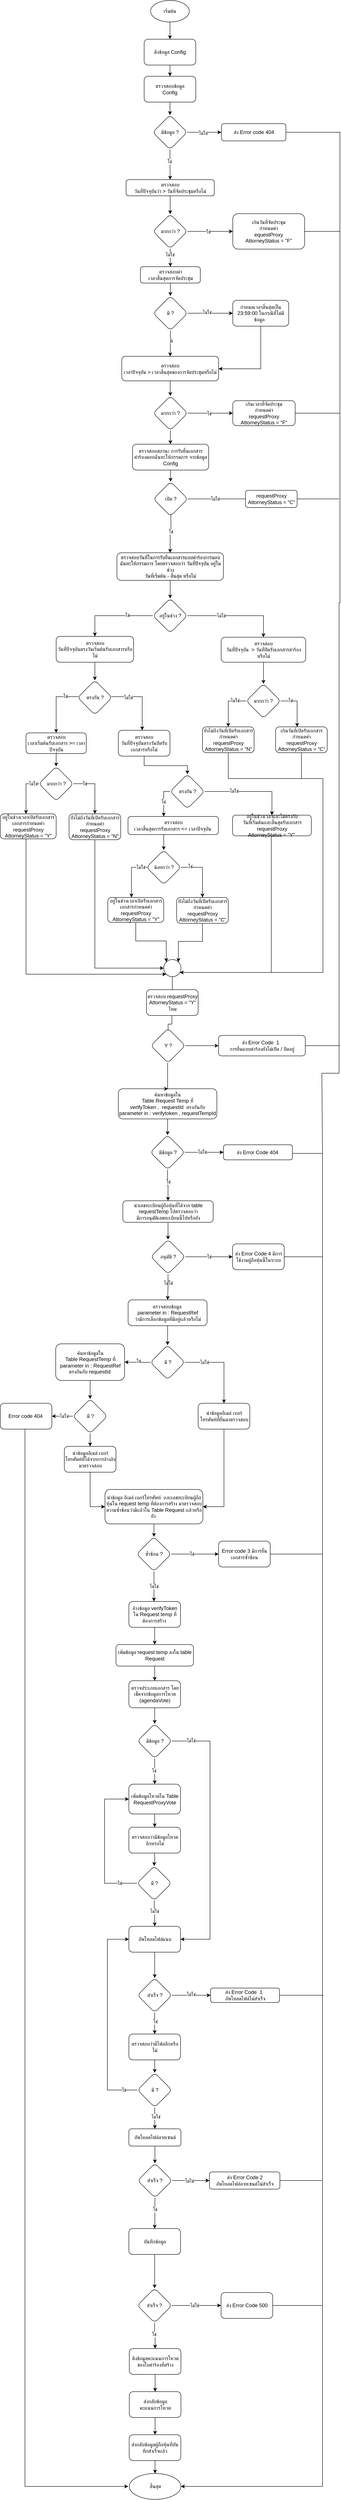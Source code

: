 <mxfile version="20.3.7" type="github" pages="2">
  <diagram id="W21dhTbmkytk5lZT4MXD" name="หน้า-1">
    <mxGraphModel dx="-658" dy="1702" grid="1" gridSize="10" guides="1" tooltips="1" connect="1" arrows="1" fold="1" page="1" pageScale="1" pageWidth="827" pageHeight="1169" math="0" shadow="0">
      <root>
        <mxCell id="0" />
        <mxCell id="1" parent="0" />
        <mxCell id="GbZkfAYd3vnJS4172JL1-101" style="edgeStyle=orthogonalEdgeStyle;rounded=0;orthogonalLoop=1;jettySize=auto;html=1;endArrow=none;endFill=0;" edge="1" parent="1" source="GbZkfAYd3vnJS4172JL1-36">
          <mxGeometry relative="1" as="geometry">
            <mxPoint x="2462" y="-834" as="targetPoint" />
          </mxGeometry>
        </mxCell>
        <mxCell id="GbZkfAYd3vnJS4172JL1-102" style="edgeStyle=orthogonalEdgeStyle;rounded=0;orthogonalLoop=1;jettySize=auto;html=1;endArrow=none;endFill=0;" edge="1" parent="1" source="GbZkfAYd3vnJS4172JL1-11">
          <mxGeometry relative="1" as="geometry">
            <mxPoint x="2462" y="-604" as="targetPoint" />
          </mxGeometry>
        </mxCell>
        <mxCell id="GbZkfAYd3vnJS4172JL1-103" style="edgeStyle=orthogonalEdgeStyle;rounded=0;orthogonalLoop=1;jettySize=auto;html=1;endArrow=none;endFill=0;" edge="1" parent="1">
          <mxGeometry relative="1" as="geometry">
            <mxPoint x="2460" y="1350" as="targetPoint" />
            <mxPoint x="2462" y="-835" as="sourcePoint" />
            <Array as="points">
              <mxPoint x="2462" y="258" />
              <mxPoint x="2460" y="258" />
            </Array>
          </mxGeometry>
        </mxCell>
        <mxCell id="GbZkfAYd3vnJS4172JL1-2" value="เริ่มต้น" style="ellipse;whiteSpace=wrap;html=1;container=0;" vertex="1" parent="1">
          <mxGeometry x="2022" y="-1140" width="90" height="50" as="geometry" />
        </mxCell>
        <mxCell id="GbZkfAYd3vnJS4172JL1-3" value="ดึงข้อมูล Config" style="rounded=1;whiteSpace=wrap;html=1;container=0;" vertex="1" parent="1">
          <mxGeometry x="2007" y="-1050" width="120" height="60" as="geometry" />
        </mxCell>
        <mxCell id="GbZkfAYd3vnJS4172JL1-4" value="" style="edgeStyle=orthogonalEdgeStyle;rounded=0;orthogonalLoop=1;jettySize=auto;html=1;" edge="1" parent="1" source="GbZkfAYd3vnJS4172JL1-2" target="GbZkfAYd3vnJS4172JL1-3">
          <mxGeometry relative="1" as="geometry" />
        </mxCell>
        <mxCell id="GbZkfAYd3vnJS4172JL1-5" value="ตรวจสอบ&lt;br&gt;วันที่ปัจจุบันว่า &amp;gt; วันที่จัดประชุมหรือไม่" style="rounded=1;whiteSpace=wrap;html=1;container=0;" vertex="1" parent="1">
          <mxGeometry x="1965" y="-724" width="205" height="37.5" as="geometry" />
        </mxCell>
        <mxCell id="GbZkfAYd3vnJS4172JL1-6" value="มากกว่า ?" style="rhombus;whiteSpace=wrap;html=1;rounded=1;container=0;" vertex="1" parent="1">
          <mxGeometry x="2027.5" y="-644" width="80" height="80" as="geometry" />
        </mxCell>
        <mxCell id="GbZkfAYd3vnJS4172JL1-7" value="" style="edgeStyle=orthogonalEdgeStyle;rounded=0;orthogonalLoop=1;jettySize=auto;html=1;" edge="1" parent="1" source="GbZkfAYd3vnJS4172JL1-5" target="GbZkfAYd3vnJS4172JL1-6">
          <mxGeometry relative="1" as="geometry" />
        </mxCell>
        <mxCell id="GbZkfAYd3vnJS4172JL1-8" value="ตรวจสอบค่า&lt;br&gt;เวลาสิ้นสุดการจัดประชุม" style="whiteSpace=wrap;html=1;rounded=1;container=0;" vertex="1" parent="1">
          <mxGeometry x="1998.5" y="-522" width="139" height="38" as="geometry" />
        </mxCell>
        <mxCell id="GbZkfAYd3vnJS4172JL1-9" value="" style="edgeStyle=orthogonalEdgeStyle;rounded=0;orthogonalLoop=1;jettySize=auto;html=1;" edge="1" parent="1" source="GbZkfAYd3vnJS4172JL1-6" target="GbZkfAYd3vnJS4172JL1-8">
          <mxGeometry relative="1" as="geometry" />
        </mxCell>
        <mxCell id="GbZkfAYd3vnJS4172JL1-10" value="ไม่ใช่" style="edgeLabel;html=1;align=center;verticalAlign=middle;resizable=0;points=[];container=0;" vertex="1" connectable="0" parent="GbZkfAYd3vnJS4172JL1-9">
          <mxGeometry x="-0.342" y="-1" relative="1" as="geometry">
            <mxPoint as="offset" />
          </mxGeometry>
        </mxCell>
        <mxCell id="GbZkfAYd3vnJS4172JL1-11" value="เกินวันที่จัดประชุม&lt;br&gt;กำหนดค่า &lt;br&gt;equestProxy&lt;br&gt;AttorneyStatus&amp;nbsp;= &quot;F&quot;" style="whiteSpace=wrap;html=1;rounded=1;container=0;" vertex="1" parent="1">
          <mxGeometry x="2213" y="-645" width="167" height="82.25" as="geometry" />
        </mxCell>
        <mxCell id="GbZkfAYd3vnJS4172JL1-12" value="" style="edgeStyle=orthogonalEdgeStyle;rounded=0;orthogonalLoop=1;jettySize=auto;html=1;" edge="1" parent="1" source="GbZkfAYd3vnJS4172JL1-6" target="GbZkfAYd3vnJS4172JL1-11">
          <mxGeometry relative="1" as="geometry" />
        </mxCell>
        <mxCell id="GbZkfAYd3vnJS4172JL1-13" value="ใช่" style="edgeLabel;html=1;align=center;verticalAlign=middle;resizable=0;points=[];container=0;" vertex="1" connectable="0" parent="GbZkfAYd3vnJS4172JL1-12">
          <mxGeometry x="-0.089" y="-1" relative="1" as="geometry">
            <mxPoint as="offset" />
          </mxGeometry>
        </mxCell>
        <mxCell id="GbZkfAYd3vnJS4172JL1-14" value="มี ?" style="rhombus;whiteSpace=wrap;html=1;rounded=1;container=0;" vertex="1" parent="1">
          <mxGeometry x="2028" y="-454" width="80" height="80" as="geometry" />
        </mxCell>
        <mxCell id="GbZkfAYd3vnJS4172JL1-15" value="" style="edgeStyle=orthogonalEdgeStyle;rounded=0;orthogonalLoop=1;jettySize=auto;html=1;" edge="1" parent="1" source="GbZkfAYd3vnJS4172JL1-8" target="GbZkfAYd3vnJS4172JL1-14">
          <mxGeometry relative="1" as="geometry" />
        </mxCell>
        <mxCell id="GbZkfAYd3vnJS4172JL1-16" value="กำหนดเวลาสิ้นสุดเป็น&lt;br&gt;23:59:00 ในกรณีที่ไม่มีข้อมูล&amp;nbsp;&amp;nbsp;" style="whiteSpace=wrap;html=1;rounded=1;container=0;" vertex="1" parent="1">
          <mxGeometry x="2213" y="-444" width="130" height="60" as="geometry" />
        </mxCell>
        <mxCell id="GbZkfAYd3vnJS4172JL1-17" value="" style="edgeStyle=orthogonalEdgeStyle;rounded=0;orthogonalLoop=1;jettySize=auto;html=1;" edge="1" parent="1" source="GbZkfAYd3vnJS4172JL1-14" target="GbZkfAYd3vnJS4172JL1-16">
          <mxGeometry relative="1" as="geometry" />
        </mxCell>
        <mxCell id="GbZkfAYd3vnJS4172JL1-18" value="ไม่ใช่" style="edgeLabel;html=1;align=center;verticalAlign=middle;resizable=0;points=[];container=0;" vertex="1" connectable="0" parent="GbZkfAYd3vnJS4172JL1-17">
          <mxGeometry x="-0.145" y="2" relative="1" as="geometry">
            <mxPoint as="offset" />
          </mxGeometry>
        </mxCell>
        <mxCell id="GbZkfAYd3vnJS4172JL1-19" value="ตรวจสอบ&lt;br&gt;เวลาปัจจุบัน &amp;gt; เวลาสิ้นสุดของการจัดประชุมหรือไม่" style="whiteSpace=wrap;html=1;rounded=1;container=0;" vertex="1" parent="1">
          <mxGeometry x="1955" y="-314" width="225" height="57" as="geometry" />
        </mxCell>
        <mxCell id="GbZkfAYd3vnJS4172JL1-20" value="" style="edgeStyle=orthogonalEdgeStyle;rounded=0;orthogonalLoop=1;jettySize=auto;html=1;" edge="1" parent="1" source="GbZkfAYd3vnJS4172JL1-14" target="GbZkfAYd3vnJS4172JL1-19">
          <mxGeometry relative="1" as="geometry" />
        </mxCell>
        <mxCell id="GbZkfAYd3vnJS4172JL1-21" value="มี" style="edgeLabel;html=1;align=center;verticalAlign=middle;resizable=0;points=[];container=0;" vertex="1" connectable="0" parent="GbZkfAYd3vnJS4172JL1-20">
          <mxGeometry x="-0.203" y="2" relative="1" as="geometry">
            <mxPoint as="offset" />
          </mxGeometry>
        </mxCell>
        <mxCell id="GbZkfAYd3vnJS4172JL1-22" style="edgeStyle=orthogonalEdgeStyle;rounded=0;orthogonalLoop=1;jettySize=auto;html=1;" edge="1" parent="1" source="GbZkfAYd3vnJS4172JL1-16" target="GbZkfAYd3vnJS4172JL1-19">
          <mxGeometry relative="1" as="geometry">
            <Array as="points">
              <mxPoint x="2278" y="-285" />
            </Array>
          </mxGeometry>
        </mxCell>
        <mxCell id="GbZkfAYd3vnJS4172JL1-207" value="" style="edgeStyle=orthogonalEdgeStyle;rounded=0;orthogonalLoop=1;jettySize=auto;html=1;" edge="1" parent="1" source="GbZkfAYd3vnJS4172JL1-23">
          <mxGeometry relative="1" as="geometry">
            <mxPoint x="2068" y="-110" as="targetPoint" />
          </mxGeometry>
        </mxCell>
        <mxCell id="GbZkfAYd3vnJS4172JL1-23" value="มากกว่า ?" style="rhombus;whiteSpace=wrap;html=1;rounded=1;container=0;" vertex="1" parent="1">
          <mxGeometry x="2028" y="-222" width="80" height="80" as="geometry" />
        </mxCell>
        <mxCell id="GbZkfAYd3vnJS4172JL1-24" value="" style="edgeStyle=orthogonalEdgeStyle;rounded=0;orthogonalLoop=1;jettySize=auto;html=1;" edge="1" parent="1" source="GbZkfAYd3vnJS4172JL1-19" target="GbZkfAYd3vnJS4172JL1-23">
          <mxGeometry relative="1" as="geometry" />
        </mxCell>
        <mxCell id="GbZkfAYd3vnJS4172JL1-25" style="edgeStyle=orthogonalEdgeStyle;rounded=0;orthogonalLoop=1;jettySize=auto;html=1;endArrow=none;endFill=0;" edge="1" parent="1" source="GbZkfAYd3vnJS4172JL1-26">
          <mxGeometry relative="1" as="geometry">
            <mxPoint x="2462" y="-182" as="targetPoint" />
          </mxGeometry>
        </mxCell>
        <mxCell id="GbZkfAYd3vnJS4172JL1-26" value="เกินเวลาที่จัดประชุม&lt;br&gt;กำหนดค่า&lt;br&gt;requestProxy&lt;br&gt;AttorneyStatus&amp;nbsp;= &quot;F&quot;" style="whiteSpace=wrap;html=1;rounded=1;container=0;" vertex="1" parent="1">
          <mxGeometry x="2213" y="-211" width="145" height="58" as="geometry" />
        </mxCell>
        <mxCell id="GbZkfAYd3vnJS4172JL1-27" value="" style="edgeStyle=orthogonalEdgeStyle;rounded=0;orthogonalLoop=1;jettySize=auto;html=1;" edge="1" parent="1" source="GbZkfAYd3vnJS4172JL1-23" target="GbZkfAYd3vnJS4172JL1-26">
          <mxGeometry relative="1" as="geometry" />
        </mxCell>
        <mxCell id="GbZkfAYd3vnJS4172JL1-28" value="ใช่" style="edgeLabel;html=1;align=center;verticalAlign=middle;resizable=0;points=[];container=0;" vertex="1" connectable="0" parent="GbZkfAYd3vnJS4172JL1-27">
          <mxGeometry x="-0.058" y="-1" relative="1" as="geometry">
            <mxPoint as="offset" />
          </mxGeometry>
        </mxCell>
        <mxCell id="GbZkfAYd3vnJS4172JL1-32" value="ตรวจสอบข้อมูล &lt;br&gt;Config" style="whiteSpace=wrap;html=1;rounded=1;glass=0;strokeWidth=1;shadow=0;container=0;" vertex="1" parent="1">
          <mxGeometry x="2007" y="-964" width="120" height="60" as="geometry" />
        </mxCell>
        <mxCell id="GbZkfAYd3vnJS4172JL1-33" value="" style="edgeStyle=orthogonalEdgeStyle;rounded=0;orthogonalLoop=1;jettySize=auto;html=1;entryX=0.5;entryY=0;entryDx=0;entryDy=0;" edge="1" parent="1" source="GbZkfAYd3vnJS4172JL1-3" target="GbZkfAYd3vnJS4172JL1-32">
          <mxGeometry relative="1" as="geometry" />
        </mxCell>
        <mxCell id="GbZkfAYd3vnJS4172JL1-34" value="มีข้อมูล ?" style="rhombus;whiteSpace=wrap;html=1;rounded=1;glass=0;strokeWidth=1;shadow=0;container=0;" vertex="1" parent="1">
          <mxGeometry x="2027" y="-874" width="80" height="80" as="geometry" />
        </mxCell>
        <mxCell id="GbZkfAYd3vnJS4172JL1-35" value="" style="edgeStyle=orthogonalEdgeStyle;rounded=0;orthogonalLoop=1;jettySize=auto;html=1;" edge="1" parent="1" source="GbZkfAYd3vnJS4172JL1-32" target="GbZkfAYd3vnJS4172JL1-34">
          <mxGeometry relative="1" as="geometry" />
        </mxCell>
        <mxCell id="GbZkfAYd3vnJS4172JL1-36" value="ส่ง Error code 404" style="whiteSpace=wrap;html=1;rounded=1;glass=0;strokeWidth=1;shadow=0;container=0;" vertex="1" parent="1">
          <mxGeometry x="2186.5" y="-854" width="150" height="40" as="geometry" />
        </mxCell>
        <mxCell id="GbZkfAYd3vnJS4172JL1-37" value="" style="edgeStyle=orthogonalEdgeStyle;rounded=0;orthogonalLoop=1;jettySize=auto;html=1;" edge="1" parent="1" source="GbZkfAYd3vnJS4172JL1-34" target="GbZkfAYd3vnJS4172JL1-36">
          <mxGeometry relative="1" as="geometry" />
        </mxCell>
        <mxCell id="GbZkfAYd3vnJS4172JL1-38" value="ไม่ใช่" style="edgeLabel;html=1;align=center;verticalAlign=middle;resizable=0;points=[];container=0;" vertex="1" connectable="0" parent="GbZkfAYd3vnJS4172JL1-37">
          <mxGeometry x="-0.08" y="-2" relative="1" as="geometry">
            <mxPoint as="offset" />
          </mxGeometry>
        </mxCell>
        <mxCell id="GbZkfAYd3vnJS4172JL1-39" value="" style="edgeStyle=orthogonalEdgeStyle;rounded=0;orthogonalLoop=1;jettySize=auto;html=1;" edge="1" parent="1" source="GbZkfAYd3vnJS4172JL1-34" target="GbZkfAYd3vnJS4172JL1-5">
          <mxGeometry relative="1" as="geometry">
            <mxPoint x="2067" y="-726" as="targetPoint" />
          </mxGeometry>
        </mxCell>
        <mxCell id="GbZkfAYd3vnJS4172JL1-40" value="ใช่" style="edgeLabel;html=1;align=center;verticalAlign=middle;resizable=0;points=[];container=0;" vertex="1" connectable="0" parent="GbZkfAYd3vnJS4172JL1-39">
          <mxGeometry x="-0.209" y="-1" relative="1" as="geometry">
            <mxPoint as="offset" />
          </mxGeometry>
        </mxCell>
        <mxCell id="GbZkfAYd3vnJS4172JL1-208" style="edgeStyle=orthogonalEdgeStyle;rounded=0;orthogonalLoop=1;jettySize=auto;html=1;endArrow=none;endFill=0;" edge="1" parent="1" source="GbZkfAYd3vnJS4172JL1-202">
          <mxGeometry relative="1" as="geometry">
            <mxPoint x="2460.0" y="17" as="targetPoint" />
          </mxGeometry>
        </mxCell>
        <mxCell id="GbZkfAYd3vnJS4172JL1-198" value="ตรวจสอบสถานะ การรับยื่นเอกสารคำร้องมอบฉันทะให้กรรมการ จากข้อมูล Config" style="rounded=1;whiteSpace=wrap;html=1;" vertex="1" parent="1">
          <mxGeometry x="1980" y="-110" width="177" height="60" as="geometry" />
        </mxCell>
        <mxCell id="GbZkfAYd3vnJS4172JL1-199" value="" style="edgeStyle=orthogonalEdgeStyle;rounded=0;orthogonalLoop=1;jettySize=auto;html=1;endArrow=classic;endFill=1;entryX=0.5;entryY=0;entryDx=0;entryDy=0;" edge="1" parent="1" target="GbZkfAYd3vnJS4172JL1-29">
          <mxGeometry relative="1" as="geometry">
            <mxPoint x="2069" y="128" as="targetPoint" />
            <mxPoint x="2069" y="50" as="sourcePoint" />
            <Array as="points" />
          </mxGeometry>
        </mxCell>
        <mxCell id="GbZkfAYd3vnJS4172JL1-200" value="ใช่" style="edgeLabel;html=1;align=center;verticalAlign=middle;resizable=0;points=[];" vertex="1" connectable="0" parent="GbZkfAYd3vnJS4172JL1-199">
          <mxGeometry x="-0.081" y="-1" relative="1" as="geometry">
            <mxPoint as="offset" />
          </mxGeometry>
        </mxCell>
        <mxCell id="GbZkfAYd3vnJS4172JL1-201" value="เปิด ?" style="rhombus;whiteSpace=wrap;html=1;rounded=1;" vertex="1" parent="1">
          <mxGeometry x="2028.5" y="-23" width="80" height="80" as="geometry" />
        </mxCell>
        <mxCell id="GbZkfAYd3vnJS4172JL1-202" value="requestProxy&lt;br&gt;AttorneyStatus&amp;nbsp;= &quot;C&quot;" style="whiteSpace=wrap;html=1;rounded=1;" vertex="1" parent="1">
          <mxGeometry x="2242.5" y="-3" width="120" height="40" as="geometry" />
        </mxCell>
        <mxCell id="GbZkfAYd3vnJS4172JL1-203" value="" style="edgeStyle=orthogonalEdgeStyle;rounded=0;orthogonalLoop=1;jettySize=auto;html=1;endArrow=classic;endFill=1;" edge="1" parent="1" source="GbZkfAYd3vnJS4172JL1-198" target="GbZkfAYd3vnJS4172JL1-201">
          <mxGeometry relative="1" as="geometry" />
        </mxCell>
        <mxCell id="GbZkfAYd3vnJS4172JL1-204" style="edgeStyle=orthogonalEdgeStyle;rounded=0;orthogonalLoop=1;jettySize=auto;html=1;endArrow=none;endFill=0;entryX=0;entryY=0.5;entryDx=0;entryDy=0;" edge="1" parent="1" source="GbZkfAYd3vnJS4172JL1-201" target="GbZkfAYd3vnJS4172JL1-202">
          <mxGeometry relative="1" as="geometry">
            <mxPoint x="2510" y="17" as="targetPoint" />
          </mxGeometry>
        </mxCell>
        <mxCell id="GbZkfAYd3vnJS4172JL1-205" value="ไม่ใช่" style="edgeLabel;html=1;align=center;verticalAlign=middle;resizable=0;points=[];" vertex="1" connectable="0" parent="GbZkfAYd3vnJS4172JL1-204">
          <mxGeometry x="0.021" relative="1" as="geometry">
            <mxPoint x="-5" as="offset" />
          </mxGeometry>
        </mxCell>
        <mxCell id="GbZkfAYd3vnJS4172JL1-104" value="ค้นหาข้อมูลใน &lt;br&gt;Table Request Temp ที่ &lt;br&gt;verifyToken ,&amp;nbsp; requestId&amp;nbsp; ตรงกันกับ parameter in : verifytoken , requestTempId" style="rounded=1;whiteSpace=wrap;html=1;container=0;" vertex="1" parent="1">
          <mxGeometry x="1947" y="1386" width="229" height="70" as="geometry" />
        </mxCell>
        <mxCell id="GbZkfAYd3vnJS4172JL1-105" value="มีข้อมูล ?" style="rhombus;whiteSpace=wrap;html=1;rounded=1;container=0;" vertex="1" parent="1">
          <mxGeometry x="2021.5" y="1493.5" width="80" height="80" as="geometry" />
        </mxCell>
        <mxCell id="GbZkfAYd3vnJS4172JL1-106" value="" style="edgeStyle=orthogonalEdgeStyle;rounded=0;orthogonalLoop=1;jettySize=auto;html=1;" edge="1" parent="1" source="GbZkfAYd3vnJS4172JL1-104" target="GbZkfAYd3vnJS4172JL1-105">
          <mxGeometry relative="1" as="geometry">
            <mxPoint x="2061.5" y="1453.5" as="sourcePoint" />
          </mxGeometry>
        </mxCell>
        <mxCell id="GbZkfAYd3vnJS4172JL1-107" style="edgeStyle=orthogonalEdgeStyle;rounded=0;orthogonalLoop=1;jettySize=auto;html=1;endArrow=none;endFill=0;" edge="1" parent="1">
          <mxGeometry relative="1" as="geometry">
            <mxPoint x="2421.5" y="1536" as="targetPoint" />
            <mxPoint x="2351.5" y="1536" as="sourcePoint" />
            <Array as="points">
              <mxPoint x="2421.5" y="1536" />
            </Array>
          </mxGeometry>
        </mxCell>
        <mxCell id="GbZkfAYd3vnJS4172JL1-108" value="ส่ง Error Code 404&amp;nbsp;" style="whiteSpace=wrap;html=1;rounded=1;container=0;" vertex="1" parent="1">
          <mxGeometry x="2191.5" y="1516" width="160" height="35" as="geometry" />
        </mxCell>
        <mxCell id="GbZkfAYd3vnJS4172JL1-109" value="" style="edgeStyle=orthogonalEdgeStyle;rounded=0;orthogonalLoop=1;jettySize=auto;html=1;" edge="1" parent="1" source="GbZkfAYd3vnJS4172JL1-105" target="GbZkfAYd3vnJS4172JL1-108">
          <mxGeometry relative="1" as="geometry" />
        </mxCell>
        <mxCell id="GbZkfAYd3vnJS4172JL1-110" value="ไม่ใช่" style="edgeLabel;html=1;align=center;verticalAlign=middle;resizable=0;points=[];container=0;" vertex="1" connectable="0" parent="GbZkfAYd3vnJS4172JL1-109">
          <mxGeometry x="-0.099" y="1" relative="1" as="geometry">
            <mxPoint as="offset" />
          </mxGeometry>
        </mxCell>
        <mxCell id="GbZkfAYd3vnJS4172JL1-111" value="" style="edgeStyle=orthogonalEdgeStyle;rounded=0;orthogonalLoop=1;jettySize=auto;html=1;entryX=0.5;entryY=0;entryDx=0;entryDy=0;" edge="1" parent="1" source="GbZkfAYd3vnJS4172JL1-105" target="GbZkfAYd3vnJS4172JL1-120">
          <mxGeometry relative="1" as="geometry">
            <mxPoint x="2061.5" y="1636" as="targetPoint" />
          </mxGeometry>
        </mxCell>
        <mxCell id="GbZkfAYd3vnJS4172JL1-112" value="ใช่" style="edgeLabel;html=1;align=center;verticalAlign=middle;resizable=0;points=[];container=0;" vertex="1" connectable="0" parent="GbZkfAYd3vnJS4172JL1-111">
          <mxGeometry x="-0.232" y="1" relative="1" as="geometry">
            <mxPoint as="offset" />
          </mxGeometry>
        </mxCell>
        <mxCell id="GbZkfAYd3vnJS4172JL1-113" style="edgeStyle=orthogonalEdgeStyle;rounded=0;orthogonalLoop=1;jettySize=auto;html=1;entryX=1;entryY=0.5;entryDx=0;entryDy=0;" edge="1" parent="1" target="GbZkfAYd3vnJS4172JL1-193">
          <mxGeometry relative="1" as="geometry">
            <mxPoint x="2422" y="4640" as="targetPoint" />
            <mxPoint x="2421.5" y="1536" as="sourcePoint" />
            <Array as="points">
              <mxPoint x="2422" y="4630" />
            </Array>
          </mxGeometry>
        </mxCell>
        <mxCell id="GbZkfAYd3vnJS4172JL1-114" value="" style="endArrow=none;html=1;rounded=0;" edge="1" parent="1">
          <mxGeometry width="50" height="50" relative="1" as="geometry">
            <mxPoint x="2421.5" y="1536" as="sourcePoint" />
            <mxPoint x="2460" y="1350" as="targetPoint" />
            <Array as="points">
              <mxPoint x="2420" y="1350" />
              <mxPoint x="2440" y="1350" />
            </Array>
          </mxGeometry>
        </mxCell>
        <mxCell id="GbZkfAYd3vnJS4172JL1-115" value="" style="edgeStyle=orthogonalEdgeStyle;rounded=0;orthogonalLoop=1;jettySize=auto;html=1;endArrow=classic;endFill=1;" edge="1" parent="1">
          <mxGeometry relative="1" as="geometry">
            <mxPoint x="2061.5" y="1326.0" as="sourcePoint" />
            <mxPoint x="2062.518" y="1386.0" as="targetPoint" />
            <Array as="points">
              <mxPoint x="2061.5" y="1386" />
            </Array>
          </mxGeometry>
        </mxCell>
        <mxCell id="GbZkfAYd3vnJS4172JL1-116" style="edgeStyle=orthogonalEdgeStyle;rounded=0;orthogonalLoop=1;jettySize=auto;html=1;endArrow=none;endFill=0;" edge="1" parent="1" source="GbZkfAYd3vnJS4172JL1-117">
          <mxGeometry relative="1" as="geometry">
            <mxPoint x="2461.5" y="1286" as="targetPoint" />
          </mxGeometry>
        </mxCell>
        <mxCell id="GbZkfAYd3vnJS4172JL1-117" value="ส่ง Error Code&amp;nbsp;&lt;span style=&quot;&quot;&gt; &lt;/span&gt;1&amp;nbsp;&amp;nbsp;&lt;br&gt;การยื่นแบบคำร้องยังไม่เปิด / ปิดอยู่" style="whiteSpace=wrap;html=1;rounded=1;container=0;" vertex="1" parent="1">
          <mxGeometry x="2180" y="1262.25" width="201.5" height="47.5" as="geometry" />
        </mxCell>
        <mxCell id="GbZkfAYd3vnJS4172JL1-118" style="edgeStyle=orthogonalEdgeStyle;rounded=0;orthogonalLoop=1;jettySize=auto;html=1;entryX=0;entryY=0.5;entryDx=0;entryDy=0;endArrow=classic;endFill=1;" edge="1" parent="1" source="GbZkfAYd3vnJS4172JL1-99" target="GbZkfAYd3vnJS4172JL1-117">
          <mxGeometry relative="1" as="geometry" />
        </mxCell>
        <mxCell id="GbZkfAYd3vnJS4172JL1-120" value="นำเลขทะเบียนผู้ถือหุ้นที่ได้จาก table requestTemp ไปตรวจสอบว่า&lt;br&gt;มีการอนุมัติเลขทะเบียนนี้ไปหรือยัง" style="rounded=1;whiteSpace=wrap;html=1;container=0;" vertex="1" parent="1">
          <mxGeometry x="1957.5" y="1646" width="210" height="50" as="geometry" />
        </mxCell>
        <mxCell id="GbZkfAYd3vnJS4172JL1-121" style="edgeStyle=orthogonalEdgeStyle;rounded=0;orthogonalLoop=1;jettySize=auto;html=1;endArrow=none;endFill=0;" edge="1" parent="1" source="GbZkfAYd3vnJS4172JL1-124">
          <mxGeometry relative="1" as="geometry">
            <mxPoint x="2421.5" y="1776" as="targetPoint" />
          </mxGeometry>
        </mxCell>
        <mxCell id="GbZkfAYd3vnJS4172JL1-123" value="อนุมัติ ?" style="rhombus;whiteSpace=wrap;html=1;rounded=1;container=0;" vertex="1" parent="1">
          <mxGeometry x="2022.5" y="1736" width="80" height="80" as="geometry" />
        </mxCell>
        <mxCell id="GbZkfAYd3vnJS4172JL1-119" value="" style="edgeStyle=orthogonalEdgeStyle;rounded=0;orthogonalLoop=1;jettySize=auto;html=1;endArrow=classic;endFill=1;" edge="1" parent="1" source="GbZkfAYd3vnJS4172JL1-120" target="GbZkfAYd3vnJS4172JL1-123">
          <mxGeometry relative="1" as="geometry" />
        </mxCell>
        <mxCell id="GbZkfAYd3vnJS4172JL1-124" value="ส่ง Error Code 4 มีการใช้งานผู้ถือหุ้นนี้ในระบบ" style="whiteSpace=wrap;html=1;rounded=1;container=0;" vertex="1" parent="1">
          <mxGeometry x="2212.5" y="1746" width="120" height="60" as="geometry" />
        </mxCell>
        <mxCell id="GbZkfAYd3vnJS4172JL1-125" value="ใช่" style="edgeStyle=orthogonalEdgeStyle;rounded=0;orthogonalLoop=1;jettySize=auto;html=1;" edge="1" parent="1" source="GbZkfAYd3vnJS4172JL1-123" target="GbZkfAYd3vnJS4172JL1-124">
          <mxGeometry relative="1" as="geometry" />
        </mxCell>
        <mxCell id="GbZkfAYd3vnJS4172JL1-126" value="ไม่ใช่" style="edgeLabel;html=1;align=center;verticalAlign=middle;resizable=0;points=[];container=0;" vertex="1" connectable="0" parent="1">
          <mxGeometry x="2062.5" y="1836.263" as="geometry" />
        </mxCell>
        <mxCell id="GbZkfAYd3vnJS4172JL1-128" value="ตรวจสอบข้อมูล&amp;nbsp;&lt;br&gt;parameter in : RequestRef&lt;br&gt;ว่ามีการเลือกข้อมูลที่มีอยู่เเล้วหรือไม่" style="rounded=1;whiteSpace=wrap;html=1;container=0;" vertex="1" parent="1">
          <mxGeometry x="1969.75" y="1876" width="183.5" height="60" as="geometry" />
        </mxCell>
        <mxCell id="GbZkfAYd3vnJS4172JL1-122" style="edgeStyle=orthogonalEdgeStyle;rounded=0;orthogonalLoop=1;jettySize=auto;html=1;endArrow=classic;endFill=1;" edge="1" parent="1" source="GbZkfAYd3vnJS4172JL1-123" target="GbZkfAYd3vnJS4172JL1-128">
          <mxGeometry relative="1" as="geometry">
            <mxPoint x="2062.5" y="1866" as="targetPoint" />
          </mxGeometry>
        </mxCell>
        <mxCell id="GbZkfAYd3vnJS4172JL1-133" value="มี ?" style="rhombus;whiteSpace=wrap;html=1;rounded=1;container=0;" vertex="1" parent="1">
          <mxGeometry x="2021.5" y="1981" width="80" height="80" as="geometry" />
        </mxCell>
        <mxCell id="GbZkfAYd3vnJS4172JL1-127" value="" style="edgeStyle=orthogonalEdgeStyle;rounded=0;orthogonalLoop=1;jettySize=auto;html=1;endArrow=classic;endFill=1;" edge="1" parent="1" source="GbZkfAYd3vnJS4172JL1-128" target="GbZkfAYd3vnJS4172JL1-133">
          <mxGeometry relative="1" as="geometry" />
        </mxCell>
        <mxCell id="GbZkfAYd3vnJS4172JL1-135" value="ค้นหาข้อมูลใน&lt;br&gt;Table RequestTemp ที่&lt;br&gt;parameter in : RequestRef ตรงกันกับ requestId&amp;nbsp;" style="whiteSpace=wrap;html=1;rounded=1;container=0;" vertex="1" parent="1">
          <mxGeometry x="1801.5" y="1978" width="160" height="85" as="geometry" />
        </mxCell>
        <mxCell id="GbZkfAYd3vnJS4172JL1-129" value="" style="edgeStyle=orthogonalEdgeStyle;rounded=0;orthogonalLoop=1;jettySize=auto;html=1;endArrow=classic;endFill=1;" edge="1" parent="1" source="GbZkfAYd3vnJS4172JL1-133" target="GbZkfAYd3vnJS4172JL1-135">
          <mxGeometry relative="1" as="geometry" />
        </mxCell>
        <mxCell id="GbZkfAYd3vnJS4172JL1-130" value="ใช่" style="edgeLabel;html=1;align=center;verticalAlign=middle;resizable=0;points=[];container=0;" vertex="1" connectable="0" parent="GbZkfAYd3vnJS4172JL1-129">
          <mxGeometry x="-0.072" y="-3" relative="1" as="geometry">
            <mxPoint as="offset" />
          </mxGeometry>
        </mxCell>
        <mxCell id="GbZkfAYd3vnJS4172JL1-139" value="มี ?" style="rhombus;whiteSpace=wrap;html=1;rounded=1;container=0;" vertex="1" parent="1">
          <mxGeometry x="1841.5" y="2106" width="80" height="80" as="geometry" />
        </mxCell>
        <mxCell id="GbZkfAYd3vnJS4172JL1-134" value="" style="edgeStyle=orthogonalEdgeStyle;rounded=0;orthogonalLoop=1;jettySize=auto;html=1;endArrow=classic;endFill=1;" edge="1" parent="1" source="GbZkfAYd3vnJS4172JL1-135" target="GbZkfAYd3vnJS4172JL1-139">
          <mxGeometry relative="1" as="geometry" />
        </mxCell>
        <mxCell id="GbZkfAYd3vnJS4172JL1-211" style="edgeStyle=orthogonalEdgeStyle;rounded=0;orthogonalLoop=1;jettySize=auto;html=1;endArrow=classic;endFill=1;" edge="1" parent="1" source="GbZkfAYd3vnJS4172JL1-140">
          <mxGeometry relative="1" as="geometry">
            <mxPoint x="1970" y="4630" as="targetPoint" />
            <Array as="points">
              <mxPoint x="1730" y="4630" />
            </Array>
          </mxGeometry>
        </mxCell>
        <mxCell id="GbZkfAYd3vnJS4172JL1-140" value="Error code 404&amp;nbsp;" style="whiteSpace=wrap;html=1;rounded=1;container=0;" vertex="1" parent="1">
          <mxGeometry x="1672.5" y="2116" width="120" height="60" as="geometry" />
        </mxCell>
        <mxCell id="GbZkfAYd3vnJS4172JL1-136" value="" style="edgeStyle=orthogonalEdgeStyle;rounded=0;orthogonalLoop=1;jettySize=auto;html=1;endArrow=classic;endFill=1;" edge="1" parent="1" source="GbZkfAYd3vnJS4172JL1-139" target="GbZkfAYd3vnJS4172JL1-140">
          <mxGeometry relative="1" as="geometry" />
        </mxCell>
        <mxCell id="GbZkfAYd3vnJS4172JL1-137" value="ไม่ใช่" style="edgeLabel;html=1;align=center;verticalAlign=middle;resizable=0;points=[];container=0;" vertex="1" connectable="0" parent="GbZkfAYd3vnJS4172JL1-136">
          <mxGeometry x="-0.141" relative="1" as="geometry">
            <mxPoint as="offset" />
          </mxGeometry>
        </mxCell>
        <mxCell id="GbZkfAYd3vnJS4172JL1-142" value="นำข้อมูล อีเมล์ เบอร์โทรศัพท์&amp;nbsp; เเละเลขทะเบียนผู้ถือหุ้นใน request temp ที่ต้องการสร้าง มาตรวจสอบความซ้ำซ้อนว่ามีเเล้วใน Table Request เเล้วหรือยัง&amp;nbsp;" style="whiteSpace=wrap;html=1;rounded=1;container=0;" vertex="1" parent="1">
          <mxGeometry x="1916" y="2316" width="227.5" height="80" as="geometry" />
        </mxCell>
        <mxCell id="GbZkfAYd3vnJS4172JL1-145" value="ไม่ใช่" style="edgeStyle=orthogonalEdgeStyle;rounded=0;orthogonalLoop=1;jettySize=auto;html=1;endArrow=classic;endFill=1;entryX=0.5;entryY=0;entryDx=0;entryDy=0;" edge="1" parent="1" source="GbZkfAYd3vnJS4172JL1-146">
          <mxGeometry relative="1" as="geometry">
            <mxPoint x="2029.75" y="2576" as="targetPoint" />
          </mxGeometry>
        </mxCell>
        <mxCell id="GbZkfAYd3vnJS4172JL1-146" value="ซ้ำซ้อน ?" style="rhombus;whiteSpace=wrap;html=1;rounded=1;container=0;" vertex="1" parent="1">
          <mxGeometry x="1989.75" y="2426" width="80" height="80" as="geometry" />
        </mxCell>
        <mxCell id="GbZkfAYd3vnJS4172JL1-141" value="" style="edgeStyle=orthogonalEdgeStyle;rounded=0;orthogonalLoop=1;jettySize=auto;html=1;endArrow=classic;endFill=1;" edge="1" parent="1" source="GbZkfAYd3vnJS4172JL1-142" target="GbZkfAYd3vnJS4172JL1-146">
          <mxGeometry relative="1" as="geometry" />
        </mxCell>
        <mxCell id="GbZkfAYd3vnJS4172JL1-147" style="edgeStyle=orthogonalEdgeStyle;rounded=0;orthogonalLoop=1;jettySize=auto;html=1;endArrow=none;endFill=0;" edge="1" parent="1" source="GbZkfAYd3vnJS4172JL1-148">
          <mxGeometry relative="1" as="geometry">
            <mxPoint x="2421.5" y="2466" as="targetPoint" />
          </mxGeometry>
        </mxCell>
        <mxCell id="GbZkfAYd3vnJS4172JL1-148" value="Error code 3 มีการยื่นเอกสารซ้ำซ้อน" style="whiteSpace=wrap;html=1;rounded=1;container=0;" vertex="1" parent="1">
          <mxGeometry x="2180" y="2436" width="120" height="60" as="geometry" />
        </mxCell>
        <mxCell id="GbZkfAYd3vnJS4172JL1-143" value="" style="edgeStyle=orthogonalEdgeStyle;rounded=0;orthogonalLoop=1;jettySize=auto;html=1;endArrow=classic;endFill=1;" edge="1" parent="1" source="GbZkfAYd3vnJS4172JL1-146" target="GbZkfAYd3vnJS4172JL1-148">
          <mxGeometry relative="1" as="geometry" />
        </mxCell>
        <mxCell id="GbZkfAYd3vnJS4172JL1-144" value="ใช่" style="edgeLabel;html=1;align=center;verticalAlign=middle;resizable=0;points=[];container=0;" vertex="1" connectable="0" parent="GbZkfAYd3vnJS4172JL1-143">
          <mxGeometry x="-0.139" relative="1" as="geometry">
            <mxPoint as="offset" />
          </mxGeometry>
        </mxCell>
        <mxCell id="GbZkfAYd3vnJS4172JL1-131" value="" style="edgeStyle=orthogonalEdgeStyle;rounded=0;orthogonalLoop=1;jettySize=auto;html=1;endArrow=classic;endFill=1;entryX=0.5;entryY=0;entryDx=0;entryDy=0;" edge="1" parent="1" source="GbZkfAYd3vnJS4172JL1-133" target="GbZkfAYd3vnJS4172JL1-209">
          <mxGeometry relative="1" as="geometry">
            <mxPoint x="2186.5" y="2021" as="targetPoint" />
          </mxGeometry>
        </mxCell>
        <mxCell id="GbZkfAYd3vnJS4172JL1-132" value="ไม่ใช่" style="edgeLabel;html=1;align=center;verticalAlign=middle;resizable=0;points=[];container=0;" vertex="1" connectable="0" parent="GbZkfAYd3vnJS4172JL1-131">
          <mxGeometry x="-0.297" y="2" relative="1" as="geometry">
            <mxPoint x="-20" y="2" as="offset" />
          </mxGeometry>
        </mxCell>
        <mxCell id="GbZkfAYd3vnJS4172JL1-157" style="edgeStyle=orthogonalEdgeStyle;rounded=0;orthogonalLoop=1;jettySize=auto;html=1;entryX=0;entryY=0.5;entryDx=0;entryDy=0;endArrow=classic;endFill=1;" edge="1" parent="1" source="GbZkfAYd3vnJS4172JL1-158" target="GbZkfAYd3vnJS4172JL1-142">
          <mxGeometry relative="1" as="geometry" />
        </mxCell>
        <mxCell id="GbZkfAYd3vnJS4172JL1-158" value="นำข้อมูลอีเมล์ เบอร์โทรศัพท์ที่ได้จากการอ้างอิงมาตรวจสอบ" style="whiteSpace=wrap;html=1;rounded=1;container=0;" vertex="1" parent="1">
          <mxGeometry x="1821.5" y="2216" width="120" height="60" as="geometry" />
        </mxCell>
        <mxCell id="GbZkfAYd3vnJS4172JL1-138" value="" style="edgeStyle=orthogonalEdgeStyle;rounded=0;orthogonalLoop=1;jettySize=auto;html=1;endArrow=classic;endFill=1;" edge="1" parent="1" source="GbZkfAYd3vnJS4172JL1-139" target="GbZkfAYd3vnJS4172JL1-158">
          <mxGeometry relative="1" as="geometry" />
        </mxCell>
        <mxCell id="GbZkfAYd3vnJS4172JL1-29" value="&lt;span style=&quot;color: rgb(0, 0, 0); font-family: Helvetica; font-size: 12px; font-style: normal; font-variant-ligatures: normal; font-variant-caps: normal; font-weight: 400; letter-spacing: normal; orphans: 2; text-align: center; text-indent: 0px; text-transform: none; widows: 2; word-spacing: 0px; -webkit-text-stroke-width: 0px; background-color: rgb(248, 249, 250); text-decoration-thickness: initial; text-decoration-style: initial; text-decoration-color: initial; float: none; display: inline !important;&quot;&gt;ตรวจสอบวันที่ในการรับยื่นเอกสารแบบคำร้องการมอบฉันทะให้กรรมการ โดยตรวจสอบว่า วันที่ปัจจุบัน อยู่ในช่วง&lt;/span&gt;&lt;br style=&quot;color: rgb(0, 0, 0); font-family: Helvetica; font-size: 12px; font-style: normal; font-variant-ligatures: normal; font-variant-caps: normal; font-weight: 400; letter-spacing: normal; orphans: 2; text-align: center; text-indent: 0px; text-transform: none; widows: 2; word-spacing: 0px; -webkit-text-stroke-width: 0px; background-color: rgb(248, 249, 250); text-decoration-thickness: initial; text-decoration-style: initial; text-decoration-color: initial;&quot;&gt;&lt;span style=&quot;color: rgb(0, 0, 0); font-family: Helvetica; font-size: 12px; font-style: normal; font-variant-ligatures: normal; font-variant-caps: normal; font-weight: 400; letter-spacing: normal; orphans: 2; text-align: center; text-indent: 0px; text-transform: none; widows: 2; word-spacing: 0px; -webkit-text-stroke-width: 0px; background-color: rgb(248, 249, 250); text-decoration-thickness: initial; text-decoration-style: initial; text-decoration-color: initial; float: none; display: inline !important;&quot;&gt;วันที่เริ่มต้น - สิ้นสุด หรือไม่&lt;/span&gt;" style="whiteSpace=wrap;html=1;rounded=1;container=0;" vertex="1" parent="1">
          <mxGeometry x="1943.75" y="142" width="247.5" height="64" as="geometry" />
        </mxCell>
        <mxCell id="GbZkfAYd3vnJS4172JL1-41" value="อยู่ในช่วง ?" style="rhombus;whiteSpace=wrap;html=1;rounded=1;container=0;" vertex="1" parent="1">
          <mxGeometry x="2027.5" y="248" width="80" height="80" as="geometry" />
        </mxCell>
        <mxCell id="GbZkfAYd3vnJS4172JL1-42" value="" style="edgeStyle=orthogonalEdgeStyle;rounded=0;orthogonalLoop=1;jettySize=auto;html=1;" edge="1" parent="1" source="GbZkfAYd3vnJS4172JL1-29" target="GbZkfAYd3vnJS4172JL1-41">
          <mxGeometry relative="1" as="geometry" />
        </mxCell>
        <mxCell id="GbZkfAYd3vnJS4172JL1-43" value="ตรวจสอบ&lt;br&gt;วันที่ปัจจุบัน&amp;nbsp; &amp;gt; วันที่ปิดรับเอกสารคำร้อง&lt;br&gt;หรือไม่" style="whiteSpace=wrap;html=1;rounded=1;container=0;" vertex="1" parent="1">
          <mxGeometry x="2186" y="338" width="196.5" height="58" as="geometry" />
        </mxCell>
        <mxCell id="GbZkfAYd3vnJS4172JL1-44" value="" style="edgeStyle=orthogonalEdgeStyle;rounded=0;orthogonalLoop=1;jettySize=auto;html=1;" edge="1" parent="1" source="GbZkfAYd3vnJS4172JL1-41" target="GbZkfAYd3vnJS4172JL1-43">
          <mxGeometry relative="1" as="geometry" />
        </mxCell>
        <mxCell id="GbZkfAYd3vnJS4172JL1-45" value="ไม่ใช่" style="edgeLabel;html=1;align=center;verticalAlign=middle;resizable=0;points=[];container=0;" vertex="1" connectable="0" parent="GbZkfAYd3vnJS4172JL1-44">
          <mxGeometry x="-0.069" y="1" relative="1" as="geometry">
            <mxPoint x="-27" y="1" as="offset" />
          </mxGeometry>
        </mxCell>
        <mxCell id="GbZkfAYd3vnJS4172JL1-46" value="มากกว่า ?" style="rhombus;whiteSpace=wrap;html=1;rounded=1;container=0;" vertex="1" parent="1">
          <mxGeometry x="2244.25" y="446" width="80" height="80" as="geometry" />
        </mxCell>
        <mxCell id="GbZkfAYd3vnJS4172JL1-47" value="" style="edgeStyle=orthogonalEdgeStyle;rounded=0;orthogonalLoop=1;jettySize=auto;html=1;" edge="1" parent="1" source="GbZkfAYd3vnJS4172JL1-43" target="GbZkfAYd3vnJS4172JL1-46">
          <mxGeometry relative="1" as="geometry" />
        </mxCell>
        <mxCell id="GbZkfAYd3vnJS4172JL1-48" style="edgeStyle=orthogonalEdgeStyle;rounded=0;orthogonalLoop=1;jettySize=auto;html=1;endArrow=none;endFill=0;" edge="1" parent="1" source="GbZkfAYd3vnJS4172JL1-49">
          <mxGeometry relative="1" as="geometry">
            <mxPoint x="2302.5" y="1106" as="targetPoint" />
            <Array as="points">
              <mxPoint x="2202.5" y="666" />
              <mxPoint x="2422.5" y="666" />
              <mxPoint x="2422.5" y="1116" />
              <mxPoint x="2302.5" y="1116" />
            </Array>
          </mxGeometry>
        </mxCell>
        <mxCell id="GbZkfAYd3vnJS4172JL1-49" value="ยังไม่ถึงวันที่เปิดรับเอกสารกำหนดค่า&lt;br&gt;requestProxy&lt;br&gt;AttorneyStatus&amp;nbsp;= &quot;N&quot;" style="whiteSpace=wrap;html=1;rounded=1;container=0;" vertex="1" parent="1">
          <mxGeometry x="2142.5" y="546" width="120" height="60" as="geometry" />
        </mxCell>
        <mxCell id="GbZkfAYd3vnJS4172JL1-50" value="" style="edgeStyle=orthogonalEdgeStyle;rounded=0;orthogonalLoop=1;jettySize=auto;html=1;entryX=0.5;entryY=0;entryDx=0;entryDy=0;" edge="1" parent="1" source="GbZkfAYd3vnJS4172JL1-46" target="GbZkfAYd3vnJS4172JL1-49">
          <mxGeometry relative="1" as="geometry">
            <Array as="points">
              <mxPoint x="2202.5" y="486" />
            </Array>
          </mxGeometry>
        </mxCell>
        <mxCell id="GbZkfAYd3vnJS4172JL1-51" value="ไม่ใช่" style="edgeLabel;html=1;align=center;verticalAlign=middle;resizable=0;points=[];container=0;" vertex="1" connectable="0" parent="GbZkfAYd3vnJS4172JL1-50">
          <mxGeometry x="-0.484" y="-1" relative="1" as="geometry">
            <mxPoint as="offset" />
          </mxGeometry>
        </mxCell>
        <mxCell id="GbZkfAYd3vnJS4172JL1-52" style="edgeStyle=orthogonalEdgeStyle;rounded=0;orthogonalLoop=1;jettySize=auto;html=1;endArrow=none;endFill=0;" edge="1" parent="1" source="GbZkfAYd3vnJS4172JL1-53">
          <mxGeometry relative="1" as="geometry">
            <mxPoint x="2372.5" y="666" as="targetPoint" />
          </mxGeometry>
        </mxCell>
        <mxCell id="GbZkfAYd3vnJS4172JL1-53" value="เกินวันที่เปิดรับเอกสาร&lt;br&gt;กำหนดค่า&lt;br&gt;requestProxy&lt;br&gt;AttorneyStatus&amp;nbsp;= &quot;C&quot;" style="whiteSpace=wrap;html=1;rounded=1;container=0;" vertex="1" parent="1">
          <mxGeometry x="2312.5" y="546" width="120" height="60" as="geometry" />
        </mxCell>
        <mxCell id="GbZkfAYd3vnJS4172JL1-54" value="" style="edgeStyle=orthogonalEdgeStyle;rounded=0;orthogonalLoop=1;jettySize=auto;html=1;" edge="1" parent="1" source="GbZkfAYd3vnJS4172JL1-46" target="GbZkfAYd3vnJS4172JL1-53">
          <mxGeometry relative="1" as="geometry">
            <Array as="points">
              <mxPoint x="2362.5" y="486" />
            </Array>
          </mxGeometry>
        </mxCell>
        <mxCell id="GbZkfAYd3vnJS4172JL1-55" value="ใช่" style="edgeLabel;html=1;align=center;verticalAlign=middle;resizable=0;points=[];container=0;" vertex="1" connectable="0" parent="GbZkfAYd3vnJS4172JL1-54">
          <mxGeometry x="-0.537" y="1" relative="1" as="geometry">
            <mxPoint as="offset" />
          </mxGeometry>
        </mxCell>
        <mxCell id="GbZkfAYd3vnJS4172JL1-56" value="ตรวจสอบ&lt;br&gt;วันที่ปัจจุบันตรงวันเริ่มต้นรับเอกสารหรือไม่" style="whiteSpace=wrap;html=1;rounded=1;container=0;" vertex="1" parent="1">
          <mxGeometry x="1802.5" y="336" width="180" height="60" as="geometry" />
        </mxCell>
        <mxCell id="GbZkfAYd3vnJS4172JL1-57" value="" style="edgeStyle=orthogonalEdgeStyle;rounded=0;orthogonalLoop=1;jettySize=auto;html=1;" edge="1" parent="1" source="GbZkfAYd3vnJS4172JL1-41" target="GbZkfAYd3vnJS4172JL1-56">
          <mxGeometry relative="1" as="geometry" />
        </mxCell>
        <mxCell id="GbZkfAYd3vnJS4172JL1-58" value="ใช่" style="edgeLabel;html=1;align=center;verticalAlign=middle;resizable=0;points=[];container=0;" vertex="1" connectable="0" parent="GbZkfAYd3vnJS4172JL1-57">
          <mxGeometry x="-0.355" y="-1" relative="1" as="geometry">
            <mxPoint x="-1" as="offset" />
          </mxGeometry>
        </mxCell>
        <mxCell id="GbZkfAYd3vnJS4172JL1-59" value="ตรงกัน ?" style="rhombus;whiteSpace=wrap;html=1;rounded=1;container=0;" vertex="1" parent="1">
          <mxGeometry x="1852.5" y="438" width="80" height="80" as="geometry" />
        </mxCell>
        <mxCell id="GbZkfAYd3vnJS4172JL1-60" value="" style="edgeStyle=orthogonalEdgeStyle;rounded=0;orthogonalLoop=1;jettySize=auto;html=1;" edge="1" parent="1" source="GbZkfAYd3vnJS4172JL1-56" target="GbZkfAYd3vnJS4172JL1-59">
          <mxGeometry relative="1" as="geometry" />
        </mxCell>
        <mxCell id="GbZkfAYd3vnJS4172JL1-61" value="ตรวจสอบ&lt;br&gt;เวลาเริ่มต้นรับเอกสาร &amp;gt;= เวลาปัจจุบัน" style="whiteSpace=wrap;html=1;rounded=1;container=0;" vertex="1" parent="1">
          <mxGeometry x="1732.5" y="560" width="140" height="48" as="geometry" />
        </mxCell>
        <mxCell id="GbZkfAYd3vnJS4172JL1-62" value="" style="edgeStyle=orthogonalEdgeStyle;rounded=0;orthogonalLoop=1;jettySize=auto;html=1;" edge="1" parent="1" source="GbZkfAYd3vnJS4172JL1-59" target="GbZkfAYd3vnJS4172JL1-61">
          <mxGeometry relative="1" as="geometry">
            <Array as="points">
              <mxPoint x="1802.5" y="476" />
            </Array>
          </mxGeometry>
        </mxCell>
        <mxCell id="GbZkfAYd3vnJS4172JL1-63" value="ใช่" style="edgeLabel;html=1;align=center;verticalAlign=middle;resizable=0;points=[];container=0;" vertex="1" connectable="0" parent="GbZkfAYd3vnJS4172JL1-62">
          <mxGeometry x="-0.541" y="-1" relative="1" as="geometry">
            <mxPoint as="offset" />
          </mxGeometry>
        </mxCell>
        <mxCell id="GbZkfAYd3vnJS4172JL1-64" value="ตรวจสอบ&lt;br&gt;วันที่ปัจจุบันตรงวันปิดรับเอกสารหรือไม่" style="whiteSpace=wrap;html=1;rounded=1;container=0;" vertex="1" parent="1">
          <mxGeometry x="1947" y="554" width="120" height="60" as="geometry" />
        </mxCell>
        <mxCell id="GbZkfAYd3vnJS4172JL1-65" value="" style="edgeStyle=orthogonalEdgeStyle;rounded=0;orthogonalLoop=1;jettySize=auto;html=1;" edge="1" parent="1" source="GbZkfAYd3vnJS4172JL1-59" target="GbZkfAYd3vnJS4172JL1-64">
          <mxGeometry relative="1" as="geometry">
            <Array as="points">
              <mxPoint x="2002.5" y="476" />
            </Array>
          </mxGeometry>
        </mxCell>
        <mxCell id="GbZkfAYd3vnJS4172JL1-66" value="ไม่ใช่" style="edgeLabel;html=1;align=center;verticalAlign=middle;resizable=0;points=[];container=0;" vertex="1" connectable="0" parent="GbZkfAYd3vnJS4172JL1-65">
          <mxGeometry x="-0.626" y="1" relative="1" as="geometry">
            <mxPoint x="11" y="3" as="offset" />
          </mxGeometry>
        </mxCell>
        <mxCell id="GbZkfAYd3vnJS4172JL1-67" value="มากกว่า ?" style="rhombus;whiteSpace=wrap;html=1;rounded=1;container=0;" vertex="1" parent="1">
          <mxGeometry x="1762.5" y="638" width="80" height="80" as="geometry" />
        </mxCell>
        <mxCell id="GbZkfAYd3vnJS4172JL1-68" value="" style="edgeStyle=orthogonalEdgeStyle;rounded=0;orthogonalLoop=1;jettySize=auto;html=1;" edge="1" parent="1" source="GbZkfAYd3vnJS4172JL1-61" target="GbZkfAYd3vnJS4172JL1-67">
          <mxGeometry relative="1" as="geometry" />
        </mxCell>
        <mxCell id="GbZkfAYd3vnJS4172JL1-69" value="อยู่ในช่วงเวลาเปิดรับเอกสารเอกสารกำหนดค่า&lt;br&gt;requestProxy&lt;br&gt;AttorneyStatus&amp;nbsp;= &quot;Y&quot;" style="whiteSpace=wrap;html=1;rounded=1;container=0;" vertex="1" parent="1">
          <mxGeometry x="1672.5" y="748" width="130" height="58" as="geometry" />
        </mxCell>
        <mxCell id="GbZkfAYd3vnJS4172JL1-70" value="" style="edgeStyle=orthogonalEdgeStyle;rounded=0;orthogonalLoop=1;jettySize=auto;html=1;" edge="1" parent="1" source="GbZkfAYd3vnJS4172JL1-67" target="GbZkfAYd3vnJS4172JL1-69">
          <mxGeometry relative="1" as="geometry">
            <Array as="points">
              <mxPoint x="1732.5" y="678" />
            </Array>
          </mxGeometry>
        </mxCell>
        <mxCell id="GbZkfAYd3vnJS4172JL1-71" value="ไม่ใช่" style="edgeLabel;html=1;align=center;verticalAlign=middle;resizable=0;points=[];container=0;" vertex="1" connectable="0" parent="GbZkfAYd3vnJS4172JL1-70">
          <mxGeometry x="-0.606" relative="1" as="geometry">
            <mxPoint x="6" as="offset" />
          </mxGeometry>
        </mxCell>
        <mxCell id="GbZkfAYd3vnJS4172JL1-72" value="ยังไม่ถึงวันที่เปิดรับเอกสารกำหนดค่า&lt;br&gt;requestProxy&lt;br&gt;AttorneyStatus&amp;nbsp;= &quot;N&quot;" style="whiteSpace=wrap;html=1;rounded=1;container=0;" vertex="1" parent="1">
          <mxGeometry x="1832.5" y="748" width="120" height="60" as="geometry" />
        </mxCell>
        <mxCell id="GbZkfAYd3vnJS4172JL1-73" value="" style="edgeStyle=orthogonalEdgeStyle;rounded=0;orthogonalLoop=1;jettySize=auto;html=1;" edge="1" parent="1" source="GbZkfAYd3vnJS4172JL1-67" target="GbZkfAYd3vnJS4172JL1-72">
          <mxGeometry relative="1" as="geometry">
            <Array as="points">
              <mxPoint x="1892.5" y="678" />
            </Array>
          </mxGeometry>
        </mxCell>
        <mxCell id="GbZkfAYd3vnJS4172JL1-74" value="ใช่" style="edgeLabel;html=1;align=center;verticalAlign=middle;resizable=0;points=[];container=0;" vertex="1" connectable="0" parent="GbZkfAYd3vnJS4172JL1-73">
          <mxGeometry x="-0.569" relative="1" as="geometry">
            <mxPoint as="offset" />
          </mxGeometry>
        </mxCell>
        <mxCell id="GbZkfAYd3vnJS4172JL1-75" value="ตรงกัน ?" style="rhombus;whiteSpace=wrap;html=1;rounded=1;container=0;" vertex="1" parent="1">
          <mxGeometry x="2067.5" y="656" width="80" height="80" as="geometry" />
        </mxCell>
        <mxCell id="GbZkfAYd3vnJS4172JL1-76" value="" style="edgeStyle=orthogonalEdgeStyle;rounded=0;orthogonalLoop=1;jettySize=auto;html=1;" edge="1" parent="1" source="GbZkfAYd3vnJS4172JL1-64" target="GbZkfAYd3vnJS4172JL1-75">
          <mxGeometry relative="1" as="geometry">
            <Array as="points">
              <mxPoint x="2006.5" y="636" />
              <mxPoint x="2107.5" y="636" />
            </Array>
          </mxGeometry>
        </mxCell>
        <mxCell id="GbZkfAYd3vnJS4172JL1-77" value="อยู่ในช่วงเวลาและไม่ตรงกับ&lt;br&gt;วันที่เริ่มต้นเเละสิ้นสุดรับเอกสาร&lt;br&gt;requestProxy&lt;br&gt;AttorneyStatus&amp;nbsp;= &quot;Y&quot;&amp;nbsp;" style="whiteSpace=wrap;html=1;rounded=1;container=0;" vertex="1" parent="1">
          <mxGeometry x="2212.5" y="751" width="183" height="48" as="geometry" />
        </mxCell>
        <mxCell id="GbZkfAYd3vnJS4172JL1-78" value="" style="edgeStyle=orthogonalEdgeStyle;rounded=0;orthogonalLoop=1;jettySize=auto;html=1;" edge="1" parent="1" source="GbZkfAYd3vnJS4172JL1-75" target="GbZkfAYd3vnJS4172JL1-77">
          <mxGeometry relative="1" as="geometry" />
        </mxCell>
        <mxCell id="GbZkfAYd3vnJS4172JL1-79" value="ไม่ใช่" style="edgeLabel;html=1;align=center;verticalAlign=middle;resizable=0;points=[];container=0;" vertex="1" connectable="0" parent="GbZkfAYd3vnJS4172JL1-78">
          <mxGeometry x="-0.353" y="1" relative="1" as="geometry">
            <mxPoint as="offset" />
          </mxGeometry>
        </mxCell>
        <mxCell id="GbZkfAYd3vnJS4172JL1-80" value="ตรวจสอบ&lt;br&gt;เวลาสิ้นสุดการรับเอกสาร &amp;lt;= เวลาปัจจุบัน&amp;nbsp;" style="whiteSpace=wrap;html=1;rounded=1;container=0;" vertex="1" parent="1">
          <mxGeometry x="1969.5" y="754" width="210" height="42" as="geometry" />
        </mxCell>
        <mxCell id="GbZkfAYd3vnJS4172JL1-81" style="edgeStyle=orthogonalEdgeStyle;rounded=0;orthogonalLoop=1;jettySize=auto;html=1;" edge="1" parent="1" source="GbZkfAYd3vnJS4172JL1-75" target="GbZkfAYd3vnJS4172JL1-80">
          <mxGeometry relative="1" as="geometry">
            <Array as="points">
              <mxPoint x="2052.5" y="696" />
            </Array>
          </mxGeometry>
        </mxCell>
        <mxCell id="GbZkfAYd3vnJS4172JL1-82" value="ใช่" style="edgeLabel;html=1;align=center;verticalAlign=middle;resizable=0;points=[];container=0;" vertex="1" connectable="0" parent="GbZkfAYd3vnJS4172JL1-81">
          <mxGeometry x="0.069" y="-1" relative="1" as="geometry">
            <mxPoint as="offset" />
          </mxGeometry>
        </mxCell>
        <mxCell id="GbZkfAYd3vnJS4172JL1-83" value="น้อยกว่า ?" style="rhombus;whiteSpace=wrap;html=1;rounded=1;container=0;" vertex="1" parent="1">
          <mxGeometry x="2012.5" y="832" width="80" height="80" as="geometry" />
        </mxCell>
        <mxCell id="GbZkfAYd3vnJS4172JL1-84" value="" style="edgeStyle=orthogonalEdgeStyle;rounded=0;orthogonalLoop=1;jettySize=auto;html=1;" edge="1" parent="1" source="GbZkfAYd3vnJS4172JL1-80" target="GbZkfAYd3vnJS4172JL1-83">
          <mxGeometry relative="1" as="geometry">
            <Array as="points">
              <mxPoint x="2052.5" y="806" />
              <mxPoint x="2052.5" y="806" />
            </Array>
          </mxGeometry>
        </mxCell>
        <mxCell id="GbZkfAYd3vnJS4172JL1-85" value="อยู่ในช่วงเวลาเปิดรับเอกสารเอกสารกำหนดค่า&lt;br&gt;requestProxy&lt;br&gt;AttorneyStatus&amp;nbsp;= &quot;Y&quot;" style="whiteSpace=wrap;html=1;rounded=1;container=0;" vertex="1" parent="1">
          <mxGeometry x="1922.5" y="942" width="130" height="58" as="geometry" />
        </mxCell>
        <mxCell id="GbZkfAYd3vnJS4172JL1-86" value="" style="edgeStyle=orthogonalEdgeStyle;rounded=0;orthogonalLoop=1;jettySize=auto;html=1;exitX=0.027;exitY=0.501;exitDx=0;exitDy=0;exitPerimeter=0;" edge="1" parent="1" source="GbZkfAYd3vnJS4172JL1-83">
          <mxGeometry relative="1" as="geometry">
            <Array as="points">
              <mxPoint x="1977.5" y="872" />
            </Array>
            <mxPoint x="2007.5" y="872" as="sourcePoint" />
            <mxPoint x="1977.5" y="942" as="targetPoint" />
          </mxGeometry>
        </mxCell>
        <mxCell id="GbZkfAYd3vnJS4172JL1-87" value="ไม่ใช่" style="edgeLabel;html=1;align=center;verticalAlign=middle;resizable=0;points=[];container=0;" vertex="1" connectable="0" parent="GbZkfAYd3vnJS4172JL1-86">
          <mxGeometry x="-0.687" y="3" relative="1" as="geometry">
            <mxPoint x="1" y="-3" as="offset" />
          </mxGeometry>
        </mxCell>
        <mxCell id="GbZkfAYd3vnJS4172JL1-88" value="ยังไม่ถึงวันที่เปิดรับเอกสารกำหนดค่า&lt;br&gt;requestProxy&lt;br&gt;AttorneyStatus&amp;nbsp;= &quot;C&quot;" style="whiteSpace=wrap;html=1;rounded=1;container=0;" vertex="1" parent="1">
          <mxGeometry x="2082.5" y="942" width="120" height="60" as="geometry" />
        </mxCell>
        <mxCell id="GbZkfAYd3vnJS4172JL1-89" value="" style="edgeStyle=orthogonalEdgeStyle;rounded=0;orthogonalLoop=1;jettySize=auto;html=1;" edge="1" parent="1" source="GbZkfAYd3vnJS4172JL1-83" target="GbZkfAYd3vnJS4172JL1-88">
          <mxGeometry relative="1" as="geometry">
            <Array as="points">
              <mxPoint x="2142.5" y="872" />
            </Array>
          </mxGeometry>
        </mxCell>
        <mxCell id="GbZkfAYd3vnJS4172JL1-90" value="ใช่" style="edgeLabel;html=1;align=center;verticalAlign=middle;resizable=0;points=[];container=0;" vertex="1" connectable="0" parent="GbZkfAYd3vnJS4172JL1-89">
          <mxGeometry x="-0.651" y="2" relative="1" as="geometry">
            <mxPoint as="offset" />
          </mxGeometry>
        </mxCell>
        <mxCell id="GbZkfAYd3vnJS4172JL1-91" value="" style="ellipse;whiteSpace=wrap;html=1;aspect=fixed;container=0;" vertex="1" parent="1">
          <mxGeometry x="2052.5" y="1086" width="40" height="40" as="geometry" />
        </mxCell>
        <mxCell id="GbZkfAYd3vnJS4172JL1-92" style="edgeStyle=orthogonalEdgeStyle;rounded=0;orthogonalLoop=1;jettySize=auto;html=1;entryX=0;entryY=1;entryDx=0;entryDy=0;" edge="1" parent="1" source="GbZkfAYd3vnJS4172JL1-69" target="GbZkfAYd3vnJS4172JL1-91">
          <mxGeometry relative="1" as="geometry">
            <Array as="points">
              <mxPoint x="1732.5" y="1120" />
            </Array>
          </mxGeometry>
        </mxCell>
        <mxCell id="GbZkfAYd3vnJS4172JL1-93" style="edgeStyle=orthogonalEdgeStyle;rounded=0;orthogonalLoop=1;jettySize=auto;html=1;" edge="1" parent="1" source="GbZkfAYd3vnJS4172JL1-72" target="GbZkfAYd3vnJS4172JL1-91">
          <mxGeometry relative="1" as="geometry">
            <Array as="points">
              <mxPoint x="1892.5" y="1106" />
            </Array>
          </mxGeometry>
        </mxCell>
        <mxCell id="GbZkfAYd3vnJS4172JL1-94" style="edgeStyle=orthogonalEdgeStyle;rounded=0;orthogonalLoop=1;jettySize=auto;html=1;" edge="1" parent="1" source="GbZkfAYd3vnJS4172JL1-77" target="GbZkfAYd3vnJS4172JL1-91">
          <mxGeometry relative="1" as="geometry">
            <Array as="points">
              <mxPoint x="2302.5" y="1116" />
            </Array>
          </mxGeometry>
        </mxCell>
        <mxCell id="GbZkfAYd3vnJS4172JL1-95" style="edgeStyle=orthogonalEdgeStyle;rounded=0;orthogonalLoop=1;jettySize=auto;html=1;entryX=0;entryY=0;entryDx=0;entryDy=0;" edge="1" parent="1" source="GbZkfAYd3vnJS4172JL1-85" target="GbZkfAYd3vnJS4172JL1-91">
          <mxGeometry relative="1" as="geometry" />
        </mxCell>
        <mxCell id="GbZkfAYd3vnJS4172JL1-96" style="edgeStyle=orthogonalEdgeStyle;rounded=0;orthogonalLoop=1;jettySize=auto;html=1;entryX=1;entryY=0;entryDx=0;entryDy=0;" edge="1" parent="1" source="GbZkfAYd3vnJS4172JL1-88" target="GbZkfAYd3vnJS4172JL1-91">
          <mxGeometry relative="1" as="geometry" />
        </mxCell>
        <mxCell id="GbZkfAYd3vnJS4172JL1-97" value="ตรวจสอบ requestProxy&lt;br&gt;AttorneyStatus&amp;nbsp;= &quot;Y&quot; ไหม" style="rounded=1;whiteSpace=wrap;html=1;container=0;" vertex="1" parent="1">
          <mxGeometry x="2012.5" y="1156" width="120" height="60" as="geometry" />
        </mxCell>
        <mxCell id="GbZkfAYd3vnJS4172JL1-98" value="" style="edgeStyle=orthogonalEdgeStyle;rounded=0;orthogonalLoop=1;jettySize=auto;html=1;endArrow=none;endFill=0;" edge="1" parent="1" source="GbZkfAYd3vnJS4172JL1-91" target="GbZkfAYd3vnJS4172JL1-97">
          <mxGeometry relative="1" as="geometry" />
        </mxCell>
        <mxCell id="GbZkfAYd3vnJS4172JL1-99" value="Y ?" style="rhombus;whiteSpace=wrap;html=1;rounded=1;container=0;" vertex="1" parent="1">
          <mxGeometry x="2022.5" y="1246" width="80" height="80" as="geometry" />
        </mxCell>
        <mxCell id="GbZkfAYd3vnJS4172JL1-100" style="edgeStyle=orthogonalEdgeStyle;rounded=0;orthogonalLoop=1;jettySize=auto;html=1;endArrow=none;endFill=0;entryX=0.502;entryY=0.04;entryDx=0;entryDy=0;entryPerimeter=0;" edge="1" parent="1" source="GbZkfAYd3vnJS4172JL1-97" target="GbZkfAYd3vnJS4172JL1-99">
          <mxGeometry relative="1" as="geometry">
            <mxPoint x="2072.5" y="1236" as="targetPoint" />
            <Array as="points">
              <mxPoint x="2071.5" y="1236" />
            </Array>
          </mxGeometry>
        </mxCell>
        <mxCell id="GbZkfAYd3vnJS4172JL1-164" value="ล้างข้อมูล verifyToken ใน Request temp ที่ต้องการสร้าง&amp;nbsp;" style="whiteSpace=wrap;html=1;rounded=1;container=0;" vertex="1" parent="1">
          <mxGeometry x="1971.5" y="2576" width="120" height="60" as="geometry" />
        </mxCell>
        <mxCell id="GbZkfAYd3vnJS4172JL1-165" value="เพิ่มข้อมูล request temp ลงใน table Request" style="rounded=1;whiteSpace=wrap;html=1;container=0;" vertex="1" parent="1">
          <mxGeometry x="1941.5" y="2676" width="180" height="50" as="geometry" />
        </mxCell>
        <mxCell id="GbZkfAYd3vnJS4172JL1-166" value="" style="edgeStyle=orthogonalEdgeStyle;rounded=0;orthogonalLoop=1;jettySize=auto;html=1;endArrow=classic;endFill=1;" edge="1" parent="1" source="GbZkfAYd3vnJS4172JL1-164" target="GbZkfAYd3vnJS4172JL1-165">
          <mxGeometry relative="1" as="geometry" />
        </mxCell>
        <mxCell id="GbZkfAYd3vnJS4172JL1-168" value="" style="edgeStyle=orthogonalEdgeStyle;rounded=0;orthogonalLoop=1;jettySize=auto;html=1;endArrow=classic;endFill=1;" edge="1" parent="1" source="GbZkfAYd3vnJS4172JL1-165" target="GbZkfAYd3vnJS4172JL1-243">
          <mxGeometry relative="1" as="geometry">
            <mxPoint x="2030" y="2750" as="targetPoint" />
          </mxGeometry>
        </mxCell>
        <mxCell id="GbZkfAYd3vnJS4172JL1-210" style="edgeStyle=orthogonalEdgeStyle;rounded=0;orthogonalLoop=1;jettySize=auto;html=1;entryX=1;entryY=0.5;entryDx=0;entryDy=0;endArrow=classic;endFill=1;" edge="1" parent="1" source="GbZkfAYd3vnJS4172JL1-209" target="GbZkfAYd3vnJS4172JL1-142">
          <mxGeometry relative="1" as="geometry" />
        </mxCell>
        <mxCell id="GbZkfAYd3vnJS4172JL1-209" value="นำข้อมูลอีเมล์ เบอร์โทรศัพท์ที่ยื่นมาตรวจสอบ" style="whiteSpace=wrap;html=1;rounded=1;" vertex="1" parent="1">
          <mxGeometry x="2132.5" y="2116" width="120" height="60" as="geometry" />
        </mxCell>
        <mxCell id="GbZkfAYd3vnJS4172JL1-242" value="เพิ่มข้อมูลโหวตใน Table RequestProxyVote" style="whiteSpace=wrap;html=1;rounded=1;container=0;" vertex="1" parent="1">
          <mxGeometry x="1971.5" y="2999.998" width="120" height="69.295" as="geometry" />
        </mxCell>
        <mxCell id="GbZkfAYd3vnJS4172JL1-243" value="ตรวจประเภทเอกสาร โดยเช็คจากข้อมูลการโหวต (agendaVote)" style="whiteSpace=wrap;html=1;rounded=1;container=0;" vertex="1" parent="1">
          <mxGeometry x="1971.5" y="2760" width="120" height="62.714" as="geometry" />
        </mxCell>
        <mxCell id="GbZkfAYd3vnJS4172JL1-244" value="ตรวจสอบว่ามีข้อมูลโหวตอีกหรอไม่" style="whiteSpace=wrap;html=1;rounded=1;container=0;" vertex="1" parent="1">
          <mxGeometry x="1971.5" y="3100.0" width="120" height="60" as="geometry" />
        </mxCell>
        <mxCell id="GbZkfAYd3vnJS4172JL1-245" value="" style="edgeStyle=orthogonalEdgeStyle;rounded=0;orthogonalLoop=1;jettySize=auto;html=1;endArrow=classic;endFill=1;" edge="1" parent="1" source="GbZkfAYd3vnJS4172JL1-242" target="GbZkfAYd3vnJS4172JL1-244">
          <mxGeometry relative="1" as="geometry" />
        </mxCell>
        <mxCell id="GbZkfAYd3vnJS4172JL1-246" value="" style="edgeStyle=orthogonalEdgeStyle;rounded=0;orthogonalLoop=1;jettySize=auto;html=1;endArrow=classic;endFill=1;" edge="1" parent="1" source="GbZkfAYd3vnJS4172JL1-248" target="GbZkfAYd3vnJS4172JL1-242">
          <mxGeometry relative="1" as="geometry" />
        </mxCell>
        <mxCell id="GbZkfAYd3vnJS4172JL1-247" value="ใช่" style="edgeLabel;html=1;align=center;verticalAlign=middle;resizable=0;points=[];container=0;" vertex="1" connectable="0" parent="GbZkfAYd3vnJS4172JL1-246">
          <mxGeometry x="-0.038" y="2" relative="1" as="geometry">
            <mxPoint x="-4" as="offset" />
          </mxGeometry>
        </mxCell>
        <mxCell id="GbZkfAYd3vnJS4172JL1-259" value="" style="edgeStyle=orthogonalEdgeStyle;rounded=0;orthogonalLoop=1;jettySize=auto;html=1;endArrow=classic;endFill=1;entryX=1;entryY=0.5;entryDx=0;entryDy=0;" edge="1" parent="1" source="GbZkfAYd3vnJS4172JL1-248" target="GbZkfAYd3vnJS4172JL1-167">
          <mxGeometry relative="1" as="geometry">
            <mxPoint x="2186.5" y="2900.0" as="targetPoint" />
            <Array as="points">
              <mxPoint x="2160" y="2900" />
              <mxPoint x="2160" y="3360" />
            </Array>
          </mxGeometry>
        </mxCell>
        <mxCell id="GbZkfAYd3vnJS4172JL1-260" value="ไม่ใช่" style="edgeLabel;html=1;align=center;verticalAlign=middle;resizable=0;points=[];" vertex="1" connectable="0" parent="GbZkfAYd3vnJS4172JL1-259">
          <mxGeometry x="-0.859" y="1" relative="1" as="geometry">
            <mxPoint x="1" as="offset" />
          </mxGeometry>
        </mxCell>
        <mxCell id="GbZkfAYd3vnJS4172JL1-248" value="มีข้อมูล ?" style="rhombus;whiteSpace=wrap;html=1;rounded=1;container=0;" vertex="1" parent="1">
          <mxGeometry x="1991.5" y="2860.0" width="80" height="80" as="geometry" />
        </mxCell>
        <mxCell id="GbZkfAYd3vnJS4172JL1-249" value="" style="edgeStyle=orthogonalEdgeStyle;rounded=0;orthogonalLoop=1;jettySize=auto;html=1;endArrow=classic;endFill=1;" edge="1" parent="1" source="GbZkfAYd3vnJS4172JL1-243" target="GbZkfAYd3vnJS4172JL1-248">
          <mxGeometry relative="1" as="geometry" />
        </mxCell>
        <mxCell id="GbZkfAYd3vnJS4172JL1-250" value="" style="edgeStyle=orthogonalEdgeStyle;rounded=0;orthogonalLoop=1;jettySize=auto;html=1;endArrow=classic;endFill=1;" edge="1" parent="1" source="GbZkfAYd3vnJS4172JL1-254" target="GbZkfAYd3vnJS4172JL1-167">
          <mxGeometry relative="1" as="geometry">
            <mxPoint x="2030.091" y="3329.998" as="targetPoint" />
          </mxGeometry>
        </mxCell>
        <mxCell id="GbZkfAYd3vnJS4172JL1-251" value="ไม่ใช่" style="edgeLabel;html=1;align=center;verticalAlign=middle;resizable=0;points=[];container=0;" vertex="1" connectable="0" parent="GbZkfAYd3vnJS4172JL1-250">
          <mxGeometry x="-0.175" relative="1" as="geometry">
            <mxPoint as="offset" />
          </mxGeometry>
        </mxCell>
        <mxCell id="GbZkfAYd3vnJS4172JL1-252" style="edgeStyle=orthogonalEdgeStyle;rounded=0;orthogonalLoop=1;jettySize=auto;html=1;entryX=0;entryY=0.5;entryDx=0;entryDy=0;endArrow=classic;endFill=1;" edge="1" parent="1" source="GbZkfAYd3vnJS4172JL1-254" target="GbZkfAYd3vnJS4172JL1-242">
          <mxGeometry relative="1" as="geometry">
            <Array as="points">
              <mxPoint x="1915" y="3229.998" />
              <mxPoint x="1915" y="3034.998" />
            </Array>
          </mxGeometry>
        </mxCell>
        <mxCell id="GbZkfAYd3vnJS4172JL1-253" value="ใช่" style="edgeLabel;html=1;align=center;verticalAlign=middle;resizable=0;points=[];container=0;" vertex="1" connectable="0" parent="GbZkfAYd3vnJS4172JL1-252">
          <mxGeometry x="-0.779" y="-4" relative="1" as="geometry">
            <mxPoint x="-5" y="4" as="offset" />
          </mxGeometry>
        </mxCell>
        <mxCell id="GbZkfAYd3vnJS4172JL1-254" value="มี ?" style="rhombus;whiteSpace=wrap;html=1;rounded=1;container=0;" vertex="1" parent="1">
          <mxGeometry x="1990.5" y="3190.0" width="80" height="80" as="geometry" />
        </mxCell>
        <mxCell id="GbZkfAYd3vnJS4172JL1-255" value="" style="edgeStyle=orthogonalEdgeStyle;rounded=0;orthogonalLoop=1;jettySize=auto;html=1;endArrow=classic;endFill=1;" edge="1" parent="1" source="GbZkfAYd3vnJS4172JL1-244" target="GbZkfAYd3vnJS4172JL1-254">
          <mxGeometry relative="1" as="geometry" />
        </mxCell>
        <mxCell id="GbZkfAYd3vnJS4172JL1-167" value="อัพโหลดไฟล์แนบ" style="whiteSpace=wrap;html=1;rounded=1;container=0;" vertex="1" parent="1">
          <mxGeometry x="1971.5" y="3330" width="120" height="60" as="geometry" />
        </mxCell>
        <mxCell id="GbZkfAYd3vnJS4172JL1-169" value="สำเร็จ ?" style="rhombus;whiteSpace=wrap;html=1;rounded=1;container=0;" vertex="1" parent="1">
          <mxGeometry x="1991.5" y="3450" width="80" height="80" as="geometry" />
        </mxCell>
        <mxCell id="GbZkfAYd3vnJS4172JL1-170" value="" style="edgeStyle=orthogonalEdgeStyle;rounded=0;orthogonalLoop=1;jettySize=auto;html=1;" edge="1" parent="1" source="GbZkfAYd3vnJS4172JL1-167" target="GbZkfAYd3vnJS4172JL1-169">
          <mxGeometry relative="1" as="geometry" />
        </mxCell>
        <mxCell id="GbZkfAYd3vnJS4172JL1-171" style="edgeStyle=orthogonalEdgeStyle;rounded=0;orthogonalLoop=1;jettySize=auto;html=1;entryX=0;entryY=0.5;entryDx=0;entryDy=0;exitX=0;exitY=0.5;exitDx=0;exitDy=0;" edge="1" parent="1" source="GbZkfAYd3vnJS4172JL1-180" target="GbZkfAYd3vnJS4172JL1-167">
          <mxGeometry relative="1" as="geometry">
            <Array as="points">
              <mxPoint x="1921.5" y="3710" />
              <mxPoint x="1921.5" y="3360" />
            </Array>
          </mxGeometry>
        </mxCell>
        <mxCell id="GbZkfAYd3vnJS4172JL1-172" value="ใช่" style="edgeLabel;html=1;align=center;verticalAlign=middle;resizable=0;points=[];container=0;" vertex="1" connectable="0" parent="GbZkfAYd3vnJS4172JL1-171">
          <mxGeometry x="-0.805" relative="1" as="geometry">
            <mxPoint x="14" as="offset" />
          </mxGeometry>
        </mxCell>
        <mxCell id="GbZkfAYd3vnJS4172JL1-173" value="ตรวจสอบว่ามีไฟลอีกหรือไม่" style="whiteSpace=wrap;html=1;rounded=1;container=0;" vertex="1" parent="1">
          <mxGeometry x="1971.5" y="3580" width="120" height="60" as="geometry" />
        </mxCell>
        <mxCell id="GbZkfAYd3vnJS4172JL1-174" value="" style="edgeStyle=orthogonalEdgeStyle;rounded=0;orthogonalLoop=1;jettySize=auto;html=1;" edge="1" parent="1" source="GbZkfAYd3vnJS4172JL1-169" target="GbZkfAYd3vnJS4172JL1-173">
          <mxGeometry relative="1" as="geometry" />
        </mxCell>
        <mxCell id="GbZkfAYd3vnJS4172JL1-175" value="ใช่" style="edgeLabel;html=1;align=center;verticalAlign=middle;resizable=0;points=[];container=0;" vertex="1" connectable="0" parent="GbZkfAYd3vnJS4172JL1-174">
          <mxGeometry x="-0.153" y="1" relative="1" as="geometry">
            <mxPoint as="offset" />
          </mxGeometry>
        </mxCell>
        <mxCell id="GbZkfAYd3vnJS4172JL1-176" style="edgeStyle=orthogonalEdgeStyle;rounded=0;orthogonalLoop=1;jettySize=auto;html=1;endArrow=none;endFill=0;" edge="1" parent="1" source="GbZkfAYd3vnJS4172JL1-177">
          <mxGeometry relative="1" as="geometry">
            <mxPoint x="2423.5" y="3490" as="targetPoint" />
          </mxGeometry>
        </mxCell>
        <mxCell id="GbZkfAYd3vnJS4172JL1-177" value="ส่ง Error Code&amp;nbsp;&lt;span style=&quot;white-space: pre;&quot;&gt; &lt;/span&gt;1&amp;nbsp;&amp;nbsp;&lt;br&gt;อัพโหลดไฟล์ไม่สำเร็จ" style="whiteSpace=wrap;html=1;rounded=1;container=0;" vertex="1" parent="1">
          <mxGeometry x="2161.5" y="3473.25" width="160" height="33.5" as="geometry" />
        </mxCell>
        <mxCell id="GbZkfAYd3vnJS4172JL1-178" value="" style="edgeStyle=orthogonalEdgeStyle;rounded=0;orthogonalLoop=1;jettySize=auto;html=1;" edge="1" parent="1" source="GbZkfAYd3vnJS4172JL1-169" target="GbZkfAYd3vnJS4172JL1-177">
          <mxGeometry relative="1" as="geometry" />
        </mxCell>
        <mxCell id="GbZkfAYd3vnJS4172JL1-179" value="ไม่ใช่" style="edgeLabel;html=1;align=center;verticalAlign=middle;resizable=0;points=[];container=0;" vertex="1" connectable="0" parent="GbZkfAYd3vnJS4172JL1-178">
          <mxGeometry x="-0.021" y="2" relative="1" as="geometry">
            <mxPoint as="offset" />
          </mxGeometry>
        </mxCell>
        <mxCell id="GbZkfAYd3vnJS4172JL1-180" value="มี ?" style="rhombus;whiteSpace=wrap;html=1;rounded=1;container=0;" vertex="1" parent="1">
          <mxGeometry x="1991.5" y="3670" width="80" height="80" as="geometry" />
        </mxCell>
        <mxCell id="GbZkfAYd3vnJS4172JL1-181" value="" style="edgeStyle=orthogonalEdgeStyle;rounded=0;orthogonalLoop=1;jettySize=auto;html=1;" edge="1" parent="1" source="GbZkfAYd3vnJS4172JL1-173" target="GbZkfAYd3vnJS4172JL1-180">
          <mxGeometry relative="1" as="geometry" />
        </mxCell>
        <mxCell id="GbZkfAYd3vnJS4172JL1-213" style="edgeStyle=orthogonalEdgeStyle;rounded=0;orthogonalLoop=1;jettySize=auto;html=1;" edge="1" parent="1" source="GbZkfAYd3vnJS4172JL1-218" target="GbZkfAYd3vnJS4172JL1-183">
          <mxGeometry relative="1" as="geometry">
            <Array as="points" />
            <mxPoint x="2030" y="4010" as="targetPoint" />
          </mxGeometry>
        </mxCell>
        <mxCell id="GbZkfAYd3vnJS4172JL1-214" value="ใช่" style="edgeLabel;html=1;align=center;verticalAlign=middle;resizable=0;points=[];container=0;" vertex="1" connectable="0" parent="GbZkfAYd3vnJS4172JL1-213">
          <mxGeometry x="-0.264" relative="1" as="geometry">
            <mxPoint as="offset" />
          </mxGeometry>
        </mxCell>
        <mxCell id="GbZkfAYd3vnJS4172JL1-215" value="อัพโหลดไฟล์ลายเซนต์" style="rounded=1;whiteSpace=wrap;html=1;container=0;" vertex="1" parent="1">
          <mxGeometry x="1971.5" y="3800" width="121" height="40" as="geometry" />
        </mxCell>
        <mxCell id="GbZkfAYd3vnJS4172JL1-216" value="" style="edgeStyle=orthogonalEdgeStyle;rounded=0;orthogonalLoop=1;jettySize=auto;html=1;" edge="1" parent="1" target="GbZkfAYd3vnJS4172JL1-215" source="GbZkfAYd3vnJS4172JL1-180">
          <mxGeometry relative="1" as="geometry">
            <mxPoint x="2031.5" y="3750" as="sourcePoint" />
          </mxGeometry>
        </mxCell>
        <mxCell id="GbZkfAYd3vnJS4172JL1-217" value="ไม่ใช่" style="edgeLabel;html=1;align=center;verticalAlign=middle;resizable=0;points=[];container=0;" vertex="1" connectable="0" parent="GbZkfAYd3vnJS4172JL1-216">
          <mxGeometry x="-0.149" y="2" relative="1" as="geometry">
            <mxPoint as="offset" />
          </mxGeometry>
        </mxCell>
        <mxCell id="GbZkfAYd3vnJS4172JL1-218" value="สำเร็จ ?" style="rhombus;whiteSpace=wrap;html=1;rounded=1;container=0;" vertex="1" parent="1">
          <mxGeometry x="1992" y="3880" width="80" height="80" as="geometry" />
        </mxCell>
        <mxCell id="GbZkfAYd3vnJS4172JL1-219" value="" style="edgeStyle=orthogonalEdgeStyle;rounded=0;orthogonalLoop=1;jettySize=auto;html=1;" edge="1" parent="1" source="GbZkfAYd3vnJS4172JL1-215" target="GbZkfAYd3vnJS4172JL1-218">
          <mxGeometry relative="1" as="geometry" />
        </mxCell>
        <mxCell id="GbZkfAYd3vnJS4172JL1-220" style="edgeStyle=orthogonalEdgeStyle;rounded=0;orthogonalLoop=1;jettySize=auto;html=1;endArrow=none;endFill=0;" edge="1" parent="1" source="GbZkfAYd3vnJS4172JL1-221">
          <mxGeometry relative="1" as="geometry">
            <mxPoint x="2420" y="3920" as="targetPoint" />
          </mxGeometry>
        </mxCell>
        <mxCell id="GbZkfAYd3vnJS4172JL1-221" value="ส่ง Error Code 2&lt;br&gt;อัพโหลดไฟล์ลายเซนต์ไม่สำเร็จ" style="whiteSpace=wrap;html=1;rounded=1;container=0;" vertex="1" parent="1">
          <mxGeometry x="2158.75" y="3900" width="163.75" height="40" as="geometry" />
        </mxCell>
        <mxCell id="GbZkfAYd3vnJS4172JL1-222" value="" style="edgeStyle=orthogonalEdgeStyle;rounded=0;orthogonalLoop=1;jettySize=auto;html=1;" edge="1" parent="1" source="GbZkfAYd3vnJS4172JL1-218" target="GbZkfAYd3vnJS4172JL1-221">
          <mxGeometry relative="1" as="geometry" />
        </mxCell>
        <mxCell id="GbZkfAYd3vnJS4172JL1-223" value="ไม่ใช่" style="edgeLabel;html=1;align=center;verticalAlign=middle;resizable=0;points=[];container=0;" vertex="1" connectable="0" parent="GbZkfAYd3vnJS4172JL1-222">
          <mxGeometry x="-0.095" y="-1" relative="1" as="geometry">
            <mxPoint as="offset" />
          </mxGeometry>
        </mxCell>
        <mxCell id="GbZkfAYd3vnJS4172JL1-183" value="บันทึกข้อมูล" style="whiteSpace=wrap;html=1;rounded=1;container=0;" vertex="1" parent="1">
          <mxGeometry x="1971.5" y="4031.5" width="120" height="60" as="geometry" />
        </mxCell>
        <mxCell id="GbZkfAYd3vnJS4172JL1-184" value="สำเร็จ ?" style="rhombus;whiteSpace=wrap;html=1;rounded=1;container=0;" vertex="1" parent="1">
          <mxGeometry x="1991.25" y="4170" width="80" height="80" as="geometry" />
        </mxCell>
        <mxCell id="GbZkfAYd3vnJS4172JL1-185" value="" style="edgeStyle=orthogonalEdgeStyle;rounded=0;orthogonalLoop=1;jettySize=auto;html=1;" edge="1" parent="1" source="GbZkfAYd3vnJS4172JL1-183" target="GbZkfAYd3vnJS4172JL1-184">
          <mxGeometry relative="1" as="geometry" />
        </mxCell>
        <mxCell id="GbZkfAYd3vnJS4172JL1-186" style="edgeStyle=orthogonalEdgeStyle;rounded=0;orthogonalLoop=1;jettySize=auto;html=1;endArrow=none;endFill=0;" edge="1" parent="1" source="GbZkfAYd3vnJS4172JL1-187">
          <mxGeometry relative="1" as="geometry">
            <mxPoint x="2421" y="4210" as="targetPoint" />
          </mxGeometry>
        </mxCell>
        <mxCell id="GbZkfAYd3vnJS4172JL1-187" value="ส่ง Error Code 500" style="whiteSpace=wrap;html=1;rounded=1;container=0;" vertex="1" parent="1">
          <mxGeometry x="2185.75" y="4180" width="120" height="60" as="geometry" />
        </mxCell>
        <mxCell id="GbZkfAYd3vnJS4172JL1-188" value="" style="edgeStyle=orthogonalEdgeStyle;rounded=0;orthogonalLoop=1;jettySize=auto;html=1;" edge="1" parent="1" source="GbZkfAYd3vnJS4172JL1-184" target="GbZkfAYd3vnJS4172JL1-187">
          <mxGeometry relative="1" as="geometry" />
        </mxCell>
        <mxCell id="GbZkfAYd3vnJS4172JL1-189" value="ไม่ใช่" style="edgeLabel;html=1;align=center;verticalAlign=middle;resizable=0;points=[];container=0;" vertex="1" connectable="0" parent="GbZkfAYd3vnJS4172JL1-188">
          <mxGeometry x="-0.082" y="-3" relative="1" as="geometry">
            <mxPoint y="-3" as="offset" />
          </mxGeometry>
        </mxCell>
        <mxCell id="GbZkfAYd3vnJS4172JL1-267" value="" style="edgeStyle=orthogonalEdgeStyle;rounded=0;orthogonalLoop=1;jettySize=auto;html=1;endArrow=classic;endFill=1;" edge="1" parent="1" source="GbZkfAYd3vnJS4172JL1-190" target="GbZkfAYd3vnJS4172JL1-266">
          <mxGeometry relative="1" as="geometry" />
        </mxCell>
        <mxCell id="GbZkfAYd3vnJS4172JL1-190" value="ดึงข้อมูลคะแนนการโหวตของใบคำร้องที่สร้าง" style="whiteSpace=wrap;html=1;rounded=1;container=0;" vertex="1" parent="1">
          <mxGeometry x="1972.5" y="4310" width="120" height="60" as="geometry" />
        </mxCell>
        <mxCell id="GbZkfAYd3vnJS4172JL1-191" style="edgeStyle=orthogonalEdgeStyle;rounded=0;orthogonalLoop=1;jettySize=auto;html=1;" edge="1" parent="1" source="GbZkfAYd3vnJS4172JL1-184" target="GbZkfAYd3vnJS4172JL1-190">
          <mxGeometry relative="1" as="geometry">
            <mxPoint x="2031.25" y="4280" as="targetPoint" />
          </mxGeometry>
        </mxCell>
        <mxCell id="GbZkfAYd3vnJS4172JL1-192" value="ใช่" style="edgeLabel;html=1;align=center;verticalAlign=middle;resizable=0;points=[];container=0;" vertex="1" connectable="0" parent="GbZkfAYd3vnJS4172JL1-191">
          <mxGeometry x="-0.12" y="-2" relative="1" as="geometry">
            <mxPoint as="offset" />
          </mxGeometry>
        </mxCell>
        <mxCell id="GbZkfAYd3vnJS4172JL1-193" value="สิ้นสุด" style="ellipse;whiteSpace=wrap;html=1;rounded=1;container=0;" vertex="1" parent="1">
          <mxGeometry x="1972.5" y="4600" width="120" height="60" as="geometry" />
        </mxCell>
        <mxCell id="GbZkfAYd3vnJS4172JL1-269" value="" style="edgeStyle=orthogonalEdgeStyle;rounded=0;orthogonalLoop=1;jettySize=auto;html=1;endArrow=classic;endFill=1;" edge="1" parent="1" source="GbZkfAYd3vnJS4172JL1-266" target="GbZkfAYd3vnJS4172JL1-268">
          <mxGeometry relative="1" as="geometry" />
        </mxCell>
        <mxCell id="GbZkfAYd3vnJS4172JL1-266" value="ส่งกลับข้อมูล&lt;br&gt;คะแนนการโหวต" style="whiteSpace=wrap;html=1;rounded=1;" vertex="1" parent="1">
          <mxGeometry x="1972.5" y="4410" width="120" height="60" as="geometry" />
        </mxCell>
        <mxCell id="GbZkfAYd3vnJS4172JL1-270" value="" style="edgeStyle=orthogonalEdgeStyle;rounded=0;orthogonalLoop=1;jettySize=auto;html=1;endArrow=classic;endFill=1;" edge="1" parent="1" source="GbZkfAYd3vnJS4172JL1-268" target="GbZkfAYd3vnJS4172JL1-193">
          <mxGeometry relative="1" as="geometry" />
        </mxCell>
        <mxCell id="GbZkfAYd3vnJS4172JL1-268" value="ส่งกลับข้อมูลผู้ถือหุ้นที่บันทึกสำเร็จเเล้ว" style="whiteSpace=wrap;html=1;rounded=1;" vertex="1" parent="1">
          <mxGeometry x="1972.25" y="4510" width="120" height="60" as="geometry" />
        </mxCell>
      </root>
    </mxGraphModel>
  </diagram>
  <diagram id="fB3Fz5HJtCStyB_6Qw2y" name="หน้า-2">
    <mxGraphModel dx="2593" dy="1340" grid="1" gridSize="10" guides="1" tooltips="1" connect="1" arrows="1" fold="1" page="1" pageScale="1" pageWidth="827" pageHeight="1169" math="0" shadow="0">
      <root>
        <mxCell id="0" />
        <mxCell id="1" parent="0" />
        <mxCell id="Q4j835Vxl0gf2T9_gQ0k-2" value="ค้นหาข้อมูลใน Table Request Temp ที่ verifyToken ตรงกัน" style="rounded=1;whiteSpace=wrap;html=1;" vertex="1" parent="1">
          <mxGeometry x="344" y="110" width="120" height="60" as="geometry" />
        </mxCell>
        <mxCell id="Q4j835Vxl0gf2T9_gQ0k-3" value="มีข้อมูล" style="rhombus;whiteSpace=wrap;html=1;rounded=1;" vertex="1" parent="1">
          <mxGeometry x="364" y="214" width="80" height="80" as="geometry" />
        </mxCell>
        <mxCell id="Q4j835Vxl0gf2T9_gQ0k-4" value="" style="edgeStyle=orthogonalEdgeStyle;rounded=0;orthogonalLoop=1;jettySize=auto;html=1;" edge="1" parent="1" source="Q4j835Vxl0gf2T9_gQ0k-2" target="Q4j835Vxl0gf2T9_gQ0k-3">
          <mxGeometry relative="1" as="geometry" />
        </mxCell>
        <mxCell id="JQ-mXFVfwS_rQCFEfg94-2" style="edgeStyle=orthogonalEdgeStyle;rounded=0;orthogonalLoop=1;jettySize=auto;html=1;endArrow=none;endFill=0;" edge="1" parent="1" source="Q4j835Vxl0gf2T9_gQ0k-5">
          <mxGeometry relative="1" as="geometry">
            <mxPoint x="730" y="1152.105" as="targetPoint" />
          </mxGeometry>
        </mxCell>
        <mxCell id="Q4j835Vxl0gf2T9_gQ0k-5" value="ส่ง Error Code 3&amp;nbsp;&amp;nbsp;&lt;br&gt;รหัสยืนยันตัวตนไม่ถูกต้อง" style="whiteSpace=wrap;html=1;rounded=1;" vertex="1" parent="1">
          <mxGeometry x="534" y="236.5" width="160" height="35" as="geometry" />
        </mxCell>
        <mxCell id="Q4j835Vxl0gf2T9_gQ0k-6" value="" style="edgeStyle=orthogonalEdgeStyle;rounded=0;orthogonalLoop=1;jettySize=auto;html=1;" edge="1" parent="1" source="Q4j835Vxl0gf2T9_gQ0k-3" target="Q4j835Vxl0gf2T9_gQ0k-5">
          <mxGeometry relative="1" as="geometry" />
        </mxCell>
        <mxCell id="Q4j835Vxl0gf2T9_gQ0k-7" value="ตรวจสอบไฟลแนบ" style="whiteSpace=wrap;html=1;rounded=1;" vertex="1" parent="1">
          <mxGeometry x="344" y="354" width="120" height="60" as="geometry" />
        </mxCell>
        <mxCell id="Q4j835Vxl0gf2T9_gQ0k-8" value="" style="edgeStyle=orthogonalEdgeStyle;rounded=0;orthogonalLoop=1;jettySize=auto;html=1;" edge="1" parent="1" source="Q4j835Vxl0gf2T9_gQ0k-3" target="Q4j835Vxl0gf2T9_gQ0k-7">
          <mxGeometry relative="1" as="geometry" />
        </mxCell>
        <mxCell id="Q4j835Vxl0gf2T9_gQ0k-9" value="ใช่" style="text;html=1;align=center;verticalAlign=middle;resizable=0;points=[];autosize=1;strokeColor=none;fillColor=none;" vertex="1" parent="1">
          <mxGeometry x="364" y="309" width="40" height="30" as="geometry" />
        </mxCell>
        <mxCell id="Q4j835Vxl0gf2T9_gQ0k-10" value="ไม่ใช่" style="text;html=1;align=center;verticalAlign=middle;resizable=0;points=[];autosize=1;strokeColor=none;fillColor=none;" vertex="1" parent="1">
          <mxGeometry x="434" y="220" width="50" height="30" as="geometry" />
        </mxCell>
        <mxCell id="Q4j835Vxl0gf2T9_gQ0k-11" value="มีข้อมูล" style="rhombus;whiteSpace=wrap;html=1;rounded=1;" vertex="1" parent="1">
          <mxGeometry x="364" y="454" width="80" height="80" as="geometry" />
        </mxCell>
        <mxCell id="Q4j835Vxl0gf2T9_gQ0k-12" value="" style="edgeStyle=orthogonalEdgeStyle;rounded=0;orthogonalLoop=1;jettySize=auto;html=1;" edge="1" parent="1" source="Q4j835Vxl0gf2T9_gQ0k-7" target="Q4j835Vxl0gf2T9_gQ0k-11">
          <mxGeometry relative="1" as="geometry" />
        </mxCell>
        <mxCell id="Q4j835Vxl0gf2T9_gQ0k-13" value="ไม่ใช่" style="text;html=1;align=center;verticalAlign=middle;resizable=0;points=[];autosize=1;strokeColor=none;fillColor=none;" vertex="1" parent="1">
          <mxGeometry x="304" y="454" width="50" height="30" as="geometry" />
        </mxCell>
        <mxCell id="Q4j835Vxl0gf2T9_gQ0k-14" value="ใช่" style="text;html=1;align=center;verticalAlign=middle;resizable=0;points=[];autosize=1;strokeColor=none;fillColor=none;" vertex="1" parent="1">
          <mxGeometry x="354" y="519" width="40" height="30" as="geometry" />
        </mxCell>
        <mxCell id="Q4j835Vxl0gf2T9_gQ0k-15" value="อัปโหลดไฟลแนบ" style="whiteSpace=wrap;html=1;rounded=1;" vertex="1" parent="1">
          <mxGeometry x="344" y="574" width="120" height="60" as="geometry" />
        </mxCell>
        <mxCell id="Q4j835Vxl0gf2T9_gQ0k-16" value="" style="edgeStyle=orthogonalEdgeStyle;rounded=0;orthogonalLoop=1;jettySize=auto;html=1;" edge="1" parent="1" source="Q4j835Vxl0gf2T9_gQ0k-11" target="Q4j835Vxl0gf2T9_gQ0k-15">
          <mxGeometry relative="1" as="geometry" />
        </mxCell>
        <mxCell id="Q4j835Vxl0gf2T9_gQ0k-17" value="สำเร็จ" style="rhombus;whiteSpace=wrap;html=1;rounded=1;" vertex="1" parent="1">
          <mxGeometry x="364" y="674" width="80" height="80" as="geometry" />
        </mxCell>
        <mxCell id="Q4j835Vxl0gf2T9_gQ0k-18" value="" style="edgeStyle=orthogonalEdgeStyle;rounded=0;orthogonalLoop=1;jettySize=auto;html=1;" edge="1" parent="1" source="Q4j835Vxl0gf2T9_gQ0k-15" target="Q4j835Vxl0gf2T9_gQ0k-17">
          <mxGeometry relative="1" as="geometry" />
        </mxCell>
        <mxCell id="Q4j835Vxl0gf2T9_gQ0k-19" value="ตรวจสอบว่ามีไฟลอีกหรือไม่" style="whiteSpace=wrap;html=1;rounded=1;" vertex="1" parent="1">
          <mxGeometry x="344" y="784" width="120" height="60" as="geometry" />
        </mxCell>
        <mxCell id="Q4j835Vxl0gf2T9_gQ0k-20" value="" style="edgeStyle=orthogonalEdgeStyle;rounded=0;orthogonalLoop=1;jettySize=auto;html=1;" edge="1" parent="1" source="Q4j835Vxl0gf2T9_gQ0k-17" target="Q4j835Vxl0gf2T9_gQ0k-19">
          <mxGeometry relative="1" as="geometry" />
        </mxCell>
        <mxCell id="Q4j835Vxl0gf2T9_gQ0k-21" style="edgeStyle=orthogonalEdgeStyle;rounded=0;orthogonalLoop=1;jettySize=auto;html=1;endArrow=classic;endFill=1;entryX=1;entryY=0.5;entryDx=0;entryDy=0;" edge="1" parent="1" source="Q4j835Vxl0gf2T9_gQ0k-22" target="Q4j835Vxl0gf2T9_gQ0k-15">
          <mxGeometry relative="1" as="geometry">
            <mxPoint x="489" y="495" as="targetPoint" />
            <Array as="points">
              <mxPoint x="484" y="914" />
              <mxPoint x="484" y="604" />
            </Array>
          </mxGeometry>
        </mxCell>
        <mxCell id="Q4j835Vxl0gf2T9_gQ0k-22" value="มีข้อมูล" style="rhombus;whiteSpace=wrap;html=1;rounded=1;" vertex="1" parent="1">
          <mxGeometry x="370.88" y="874" width="80" height="80" as="geometry" />
        </mxCell>
        <mxCell id="Q4j835Vxl0gf2T9_gQ0k-23" value="" style="edgeStyle=orthogonalEdgeStyle;rounded=0;orthogonalLoop=1;jettySize=auto;html=1;" edge="1" parent="1" source="Q4j835Vxl0gf2T9_gQ0k-19" target="Q4j835Vxl0gf2T9_gQ0k-22">
          <mxGeometry relative="1" as="geometry" />
        </mxCell>
        <mxCell id="Q4j835Vxl0gf2T9_gQ0k-24" value="ส่ง Error Code 1&amp;nbsp;&amp;nbsp;&lt;br&gt;ไม่สามารถอัพโหลดเอกสารแนบได้" style="rounded=1;whiteSpace=wrap;html=1;" vertex="1" parent="1">
          <mxGeometry x="174" y="684" width="120" height="60" as="geometry" />
        </mxCell>
        <mxCell id="Q4j835Vxl0gf2T9_gQ0k-25" style="edgeStyle=orthogonalEdgeStyle;rounded=0;orthogonalLoop=1;jettySize=auto;html=1;" edge="1" parent="1" source="Q4j835Vxl0gf2T9_gQ0k-17" target="Q4j835Vxl0gf2T9_gQ0k-24">
          <mxGeometry relative="1" as="geometry">
            <mxPoint x="494" y="714" as="targetPoint" />
          </mxGeometry>
        </mxCell>
        <mxCell id="Q4j835Vxl0gf2T9_gQ0k-26" value="ใช่" style="text;html=1;align=center;verticalAlign=middle;resizable=0;points=[];autosize=1;strokeColor=none;fillColor=none;" vertex="1" parent="1">
          <mxGeometry x="429" y="874" width="40" height="30" as="geometry" />
        </mxCell>
        <mxCell id="Q4j835Vxl0gf2T9_gQ0k-27" value="ใช่" style="text;html=1;align=center;verticalAlign=middle;resizable=0;points=[];autosize=1;strokeColor=none;fillColor=none;" vertex="1" parent="1">
          <mxGeometry x="404" y="739" width="40" height="30" as="geometry" />
        </mxCell>
        <mxCell id="Q4j835Vxl0gf2T9_gQ0k-28" value="ไม่ใช่" style="text;html=1;align=center;verticalAlign=middle;resizable=0;points=[];autosize=1;strokeColor=none;fillColor=none;" vertex="1" parent="1">
          <mxGeometry x="329" y="679" width="50" height="30" as="geometry" />
        </mxCell>
        <mxCell id="Q4j835Vxl0gf2T9_gQ0k-29" value="" style="edgeStyle=orthogonalEdgeStyle;rounded=0;orthogonalLoop=1;jettySize=auto;html=1;" edge="1" parent="1" source="Q4j835Vxl0gf2T9_gQ0k-30" target="Q4j835Vxl0gf2T9_gQ0k-2">
          <mxGeometry relative="1" as="geometry" />
        </mxCell>
        <mxCell id="Q4j835Vxl0gf2T9_gQ0k-30" value="เริ่มต้น" style="ellipse;whiteSpace=wrap;html=1;" vertex="1" parent="1">
          <mxGeometry x="374" y="40" width="60" height="40" as="geometry" />
        </mxCell>
        <mxCell id="Q4j835Vxl0gf2T9_gQ0k-31" style="edgeStyle=orthogonalEdgeStyle;rounded=0;orthogonalLoop=1;jettySize=auto;html=1;exitX=0.5;exitY=1;exitDx=0;exitDy=0;endArrow=classic;endFill=1;entryX=0;entryY=0.5;entryDx=0;entryDy=0;" edge="1" parent="1" source="Q4j835Vxl0gf2T9_gQ0k-22" target="JQ-mXFVfwS_rQCFEfg94-3">
          <mxGeometry relative="1" as="geometry">
            <mxPoint x="484" y="495" as="targetPoint" />
          </mxGeometry>
        </mxCell>
        <mxCell id="Q4j835Vxl0gf2T9_gQ0k-32" value="" style="ellipse;whiteSpace=wrap;html=1;aspect=fixed;" vertex="1" parent="1">
          <mxGeometry x="389.63" y="2240" width="30" height="30" as="geometry" />
        </mxCell>
        <mxCell id="Q4j835Vxl0gf2T9_gQ0k-33" style="edgeStyle=orthogonalEdgeStyle;rounded=0;orthogonalLoop=1;jettySize=auto;html=1;" edge="1" parent="1" source="Q4j835Vxl0gf2T9_gQ0k-24" target="Q4j835Vxl0gf2T9_gQ0k-32">
          <mxGeometry relative="1" as="geometry">
            <mxPoint x="80" y="810" as="targetPoint" />
            <Array as="points">
              <mxPoint x="104" y="714" />
              <mxPoint x="104" y="2260" />
            </Array>
          </mxGeometry>
        </mxCell>
        <mxCell id="Q4j835Vxl0gf2T9_gQ0k-34" value="สิ้นสุด" style="ellipse;whiteSpace=wrap;html=1;" vertex="1" parent="1">
          <mxGeometry x="364" y="2290" width="80" height="30" as="geometry" />
        </mxCell>
        <mxCell id="Q4j835Vxl0gf2T9_gQ0k-35" value="" style="edgeStyle=orthogonalEdgeStyle;rounded=0;orthogonalLoop=1;jettySize=auto;html=1;" edge="1" parent="1" source="Q4j835Vxl0gf2T9_gQ0k-32" target="Q4j835Vxl0gf2T9_gQ0k-34">
          <mxGeometry relative="1" as="geometry" />
        </mxCell>
        <mxCell id="Q4j835Vxl0gf2T9_gQ0k-36" style="edgeStyle=orthogonalEdgeStyle;rounded=0;orthogonalLoop=1;jettySize=auto;html=1;endArrow=none;endFill=0;" edge="1" parent="1" source="Q4j835Vxl0gf2T9_gQ0k-37">
          <mxGeometry relative="1" as="geometry">
            <mxPoint x="104" y="720" as="targetPoint" />
          </mxGeometry>
        </mxCell>
        <mxCell id="Q4j835Vxl0gf2T9_gQ0k-37" value="ส่ง Error Code 7&amp;nbsp;&amp;nbsp;&lt;br&gt;ไม่พบเอกสารไฟลแนบ" style="rounded=1;whiteSpace=wrap;html=1;" vertex="1" parent="1">
          <mxGeometry x="164" y="464" width="120" height="60" as="geometry" />
        </mxCell>
        <mxCell id="Q4j835Vxl0gf2T9_gQ0k-38" style="edgeStyle=orthogonalEdgeStyle;rounded=0;orthogonalLoop=1;jettySize=auto;html=1;endArrow=none;endFill=0;" edge="1" parent="1">
          <mxGeometry relative="1" as="geometry">
            <mxPoint x="730" y="1440" as="targetPoint" />
            <mxPoint x="703.38" y="1124.017" as="sourcePoint" />
            <Array as="points">
              <mxPoint x="730" y="1124" />
              <mxPoint x="730" y="1450" />
            </Array>
          </mxGeometry>
        </mxCell>
        <mxCell id="Q4j835Vxl0gf2T9_gQ0k-39" style="edgeStyle=orthogonalEdgeStyle;rounded=0;orthogonalLoop=1;jettySize=auto;html=1;endArrow=classic;endFill=1;" edge="1" parent="1" source="Q4j835Vxl0gf2T9_gQ0k-40">
          <mxGeometry relative="1" as="geometry">
            <mxPoint x="404.63" y="1740.0" as="targetPoint" />
          </mxGeometry>
        </mxCell>
        <mxCell id="Q4j835Vxl0gf2T9_gQ0k-40" value="ซ้ำซ้อน" style="rhombus;whiteSpace=wrap;html=1;rounded=1;" vertex="1" parent="1">
          <mxGeometry x="364.63" y="1610" width="80" height="80" as="geometry" />
        </mxCell>
        <mxCell id="Q4j835Vxl0gf2T9_gQ0k-41" value="ใช่" style="text;html=1;align=center;verticalAlign=middle;resizable=0;points=[];autosize=1;strokeColor=none;fillColor=none;" vertex="1" parent="1">
          <mxGeometry x="433.38" y="1610" width="40" height="30" as="geometry" />
        </mxCell>
        <mxCell id="Q4j835Vxl0gf2T9_gQ0k-42" value="ไม่" style="text;html=1;align=center;verticalAlign=middle;resizable=0;points=[];autosize=1;strokeColor=none;fillColor=none;" vertex="1" parent="1">
          <mxGeometry x="357.38" y="1690" width="40" height="30" as="geometry" />
        </mxCell>
        <mxCell id="Q4j835Vxl0gf2T9_gQ0k-43" style="edgeStyle=orthogonalEdgeStyle;rounded=0;orthogonalLoop=1;jettySize=auto;html=1;endArrow=classic;endFill=1;entryX=1;entryY=0.5;entryDx=0;entryDy=0;" edge="1" parent="1" source="Q4j835Vxl0gf2T9_gQ0k-66" target="Q4j835Vxl0gf2T9_gQ0k-32">
          <mxGeometry relative="1" as="geometry">
            <mxPoint x="704" y="2240" as="targetPoint" />
            <Array as="points">
              <mxPoint x="730" y="1440" />
              <mxPoint x="730" y="2255" />
            </Array>
          </mxGeometry>
        </mxCell>
        <mxCell id="Q4j835Vxl0gf2T9_gQ0k-44" style="edgeStyle=orthogonalEdgeStyle;rounded=0;orthogonalLoop=1;jettySize=auto;html=1;endArrow=none;endFill=0;" edge="1" parent="1" source="Q4j835Vxl0gf2T9_gQ0k-64">
          <mxGeometry relative="1" as="geometry">
            <mxPoint x="730" y="1354" as="targetPoint" />
          </mxGeometry>
        </mxCell>
        <mxCell id="Q4j835Vxl0gf2T9_gQ0k-45" value="เพิ่มข้อมูลผู้ถือหุ้น โดยนำข้อมูลใน table Request Temp ที่ตรงกับ verifyToken เพิ่มลงใน Table Request&amp;nbsp;" style="rounded=1;whiteSpace=wrap;html=1;" vertex="1" parent="1">
          <mxGeometry x="330.13" y="1740" width="149" height="60" as="geometry" />
        </mxCell>
        <mxCell id="Q4j835Vxl0gf2T9_gQ0k-47" value="สำเร็จ" style="rhombus;whiteSpace=wrap;html=1;rounded=1;" vertex="1" parent="1">
          <mxGeometry x="364.63" y="2153" width="80" height="80" as="geometry" />
        </mxCell>
        <mxCell id="Q4j835Vxl0gf2T9_gQ0k-48" value="" style="edgeStyle=orthogonalEdgeStyle;rounded=0;orthogonalLoop=1;jettySize=auto;html=1;" edge="1" parent="1" source="Q4j835Vxl0gf2T9_gQ0k-11" target="Q4j835Vxl0gf2T9_gQ0k-37">
          <mxGeometry relative="1" as="geometry" />
        </mxCell>
        <mxCell id="Q4j835Vxl0gf2T9_gQ0k-49" value="" style="edgeStyle=orthogonalEdgeStyle;rounded=0;orthogonalLoop=1;jettySize=auto;html=1;endArrow=classic;endFill=1;" edge="1" parent="1" target="Q4j835Vxl0gf2T9_gQ0k-47">
          <mxGeometry relative="1" as="geometry">
            <mxPoint x="404.615" y="2100" as="sourcePoint" />
          </mxGeometry>
        </mxCell>
        <mxCell id="Q4j835Vxl0gf2T9_gQ0k-50" value="ตรวจสอบเวลาเปิดยื่นรับแบบคำร้องจาก table Meeting" style="rounded=1;whiteSpace=wrap;html=1;" vertex="1" parent="1">
          <mxGeometry x="350.88" y="990" width="120" height="60" as="geometry" />
        </mxCell>
        <mxCell id="Q4j835Vxl0gf2T9_gQ0k-51" value="เปิดรับเอกสาร" style="rhombus;whiteSpace=wrap;html=1;rounded=1;" vertex="1" parent="1">
          <mxGeometry x="370.88" y="1084" width="80" height="80" as="geometry" />
        </mxCell>
        <mxCell id="Q4j835Vxl0gf2T9_gQ0k-52" value="" style="edgeStyle=orthogonalEdgeStyle;rounded=0;orthogonalLoop=1;jettySize=auto;html=1;" edge="1" parent="1" source="Q4j835Vxl0gf2T9_gQ0k-50" target="Q4j835Vxl0gf2T9_gQ0k-51">
          <mxGeometry relative="1" as="geometry" />
        </mxCell>
        <mxCell id="Q4j835Vxl0gf2T9_gQ0k-53" value="ส่ง Error Code&amp;nbsp; 4&amp;nbsp;&lt;br&gt;การยื่นเอกสารคำร้อง&lt;br&gt;ยังไม่เปิด/ปิดอยู่" style="whiteSpace=wrap;html=1;rounded=1;" vertex="1" parent="1">
          <mxGeometry x="543.38" y="1099" width="160" height="50" as="geometry" />
        </mxCell>
        <mxCell id="Q4j835Vxl0gf2T9_gQ0k-54" style="edgeStyle=orthogonalEdgeStyle;rounded=0;orthogonalLoop=1;jettySize=auto;html=1;entryX=0;entryY=0.5;entryDx=0;entryDy=0;" edge="1" parent="1" source="Q4j835Vxl0gf2T9_gQ0k-51" target="Q4j835Vxl0gf2T9_gQ0k-53">
          <mxGeometry relative="1" as="geometry">
            <mxPoint x="513.38" y="1019" as="targetPoint" />
          </mxGeometry>
        </mxCell>
        <mxCell id="Q4j835Vxl0gf2T9_gQ0k-55" value="ไม่ใช่" style="text;html=1;align=center;verticalAlign=middle;resizable=0;points=[];autosize=1;strokeColor=none;fillColor=none;" vertex="1" parent="1">
          <mxGeometry x="448.38" y="1084" width="50" height="30" as="geometry" />
        </mxCell>
        <mxCell id="Q4j835Vxl0gf2T9_gQ0k-56" value="ใช่" style="text;html=1;align=center;verticalAlign=middle;resizable=0;points=[];autosize=1;strokeColor=none;fillColor=none;" vertex="1" parent="1">
          <mxGeometry x="358.38" y="1154" width="40" height="30" as="geometry" />
        </mxCell>
        <mxCell id="Q4j835Vxl0gf2T9_gQ0k-57" value="ตรวจสอบข้อมูล&lt;br&gt;ตรวจสอบความเป็นผู้ถือหุ้น โดยตรวจสอบจาก Table Shareholder&amp;nbsp;" style="whiteSpace=wrap;html=1;rounded=1;" vertex="1" parent="1">
          <mxGeometry x="313.38" y="1194" width="195" height="85" as="geometry" />
        </mxCell>
        <mxCell id="Q4j835Vxl0gf2T9_gQ0k-58" value="เป็นผู้ถือหุ้น" style="rhombus;whiteSpace=wrap;html=1;rounded=1;" vertex="1" parent="1">
          <mxGeometry x="370.88" y="1314" width="80" height="80" as="geometry" />
        </mxCell>
        <mxCell id="Q4j835Vxl0gf2T9_gQ0k-59" style="edgeStyle=orthogonalEdgeStyle;rounded=0;orthogonalLoop=1;jettySize=auto;html=1;entryX=0.5;entryY=0;entryDx=0;entryDy=0;" edge="1" parent="1" source="Q4j835Vxl0gf2T9_gQ0k-51" target="Q4j835Vxl0gf2T9_gQ0k-57">
          <mxGeometry relative="1" as="geometry">
            <mxPoint x="403.38" y="1190" as="targetPoint" />
          </mxGeometry>
        </mxCell>
        <mxCell id="Q4j835Vxl0gf2T9_gQ0k-60" value="" style="edgeStyle=orthogonalEdgeStyle;rounded=0;orthogonalLoop=1;jettySize=auto;html=1;" edge="1" parent="1" source="Q4j835Vxl0gf2T9_gQ0k-57" target="Q4j835Vxl0gf2T9_gQ0k-58">
          <mxGeometry relative="1" as="geometry" />
        </mxCell>
        <mxCell id="Q4j835Vxl0gf2T9_gQ0k-61" value="ใช่" style="text;html=1;align=center;verticalAlign=middle;resizable=0;points=[];autosize=1;strokeColor=none;fillColor=none;" vertex="1" parent="1">
          <mxGeometry x="357.38" y="1394" width="40" height="30" as="geometry" />
        </mxCell>
        <mxCell id="Q4j835Vxl0gf2T9_gQ0k-62" value="ไม่ใช่" style="text;html=1;align=center;verticalAlign=middle;resizable=0;points=[];autosize=1;strokeColor=none;fillColor=none;" vertex="1" parent="1">
          <mxGeometry x="450.88" y="1319" width="50" height="30" as="geometry" />
        </mxCell>
        <mxCell id="Q4j835Vxl0gf2T9_gQ0k-63" value="ตรวจสอบข้อมูล&lt;br&gt;ตรวจสอบความซ้ำซ้อนของเอกสาร ว่าเคยมีการยื่นมาหรือไม่ โดยมีเงื่อนไขคือ เลขทะเบียนผู้ถือหุ้น เเละ เบอรโทร และ อีเมล์ ต้องไม่ซ้ำใน Table Request&amp;nbsp;" style="whiteSpace=wrap;html=1;rounded=1;" vertex="1" parent="1">
          <mxGeometry x="292.13" y="1444" width="237.5" height="100" as="geometry" />
        </mxCell>
        <mxCell id="Q4j835Vxl0gf2T9_gQ0k-64" value="ส่ง Error Code 6 ไม่พบข้อมูลผู้ถือหุ้นนี้ในระบบ" style="whiteSpace=wrap;html=1;rounded=1;" vertex="1" parent="1">
          <mxGeometry x="563.38" y="1324" width="120" height="60" as="geometry" />
        </mxCell>
        <mxCell id="Q4j835Vxl0gf2T9_gQ0k-65" style="edgeStyle=orthogonalEdgeStyle;rounded=0;orthogonalLoop=1;jettySize=auto;html=1;entryX=0;entryY=0.5;entryDx=0;entryDy=0;exitX=1;exitY=0.5;exitDx=0;exitDy=0;" edge="1" parent="1" source="Q4j835Vxl0gf2T9_gQ0k-58" target="Q4j835Vxl0gf2T9_gQ0k-64">
          <mxGeometry relative="1" as="geometry">
            <Array as="points">
              <mxPoint x="513.38" y="1354" />
              <mxPoint x="513.38" y="1354" />
            </Array>
          </mxGeometry>
        </mxCell>
        <mxCell id="Q4j835Vxl0gf2T9_gQ0k-66" value="ส่ง Error Code 5 มีการใช้งานผู้ถือหุ้นนี้ในระบบ" style="whiteSpace=wrap;html=1;rounded=1;" vertex="1" parent="1">
          <mxGeometry x="563.38" y="1410" width="120" height="60" as="geometry" />
        </mxCell>
        <mxCell id="Q4j835Vxl0gf2T9_gQ0k-67" style="edgeStyle=orthogonalEdgeStyle;rounded=0;orthogonalLoop=1;jettySize=auto;html=1;endArrow=none;endFill=0;" edge="1" parent="1" source="Q4j835Vxl0gf2T9_gQ0k-68">
          <mxGeometry relative="1" as="geometry">
            <mxPoint x="730" y="2190" as="targetPoint" />
            <Array as="points">
              <mxPoint x="730" y="2193" />
            </Array>
          </mxGeometry>
        </mxCell>
        <mxCell id="Q4j835Vxl0gf2T9_gQ0k-68" value="ส่ง Error Code&amp;nbsp; 2&amp;nbsp;&lt;br&gt;ไม่สามารถบันทึกข้อมูลได้" style="rounded=1;whiteSpace=wrap;html=1;" vertex="1" parent="1">
          <mxGeometry x="543.38" y="2162.5" width="120" height="61" as="geometry" />
        </mxCell>
        <mxCell id="Q4j835Vxl0gf2T9_gQ0k-69" value="ไม่ใช่" style="text;html=1;align=center;verticalAlign=middle;resizable=0;points=[];autosize=1;strokeColor=none;fillColor=none;" vertex="1" parent="1">
          <mxGeometry x="429.13" y="2163.52" width="50" height="30" as="geometry" />
        </mxCell>
        <mxCell id="Q4j835Vxl0gf2T9_gQ0k-70" value="ใช่" style="text;html=1;align=center;verticalAlign=middle;resizable=0;points=[];autosize=1;strokeColor=none;fillColor=none;" vertex="1" parent="1">
          <mxGeometry x="317.38" y="1930.65" width="40" height="30" as="geometry" />
        </mxCell>
        <mxCell id="Q4j835Vxl0gf2T9_gQ0k-72" value="" style="edgeStyle=orthogonalEdgeStyle;rounded=0;orthogonalLoop=1;jettySize=auto;html=1;exitX=0.5;exitY=1;exitDx=0;exitDy=0;" edge="1" parent="1" source="Q4j835Vxl0gf2T9_gQ0k-63" target="Q4j835Vxl0gf2T9_gQ0k-40">
          <mxGeometry relative="1" as="geometry">
            <mxPoint x="404.38" y="1590" as="sourcePoint" />
            <Array as="points">
              <mxPoint x="404.38" y="1544" />
            </Array>
          </mxGeometry>
        </mxCell>
        <mxCell id="Q4j835Vxl0gf2T9_gQ0k-75" value="" style="edgeStyle=orthogonalEdgeStyle;rounded=0;orthogonalLoop=1;jettySize=auto;html=1;endArrow=classic;endFill=1;" edge="1" parent="1" source="Q4j835Vxl0gf2T9_gQ0k-58" target="Q4j835Vxl0gf2T9_gQ0k-63">
          <mxGeometry relative="1" as="geometry" />
        </mxCell>
        <mxCell id="Q4j835Vxl0gf2T9_gQ0k-80" style="edgeStyle=orthogonalEdgeStyle;rounded=0;orthogonalLoop=1;jettySize=auto;html=1;entryX=0;entryY=0.5;entryDx=0;entryDy=0;endArrow=classic;endFill=1;" edge="1" parent="1" source="Q4j835Vxl0gf2T9_gQ0k-47" target="Q4j835Vxl0gf2T9_gQ0k-68">
          <mxGeometry relative="1" as="geometry" />
        </mxCell>
        <mxCell id="Q4j835Vxl0gf2T9_gQ0k-81" value="" style="edgeStyle=orthogonalEdgeStyle;rounded=0;orthogonalLoop=1;jettySize=auto;html=1;entryX=0;entryY=0.5;entryDx=0;entryDy=0;" edge="1" parent="1" source="Q4j835Vxl0gf2T9_gQ0k-40" target="Q4j835Vxl0gf2T9_gQ0k-66">
          <mxGeometry relative="1" as="geometry">
            <Array as="points">
              <mxPoint x="553.38" y="1650" />
              <mxPoint x="553.38" y="1440" />
            </Array>
          </mxGeometry>
        </mxCell>
        <mxCell id="Q4j835Vxl0gf2T9_gQ0k-82" value="" style="edgeStyle=orthogonalEdgeStyle;rounded=0;orthogonalLoop=1;jettySize=auto;html=1;endArrow=classic;endFill=1;entryX=0.5;entryY=0;entryDx=0;entryDy=0;" edge="1" parent="1" source="Q4j835Vxl0gf2T9_gQ0k-45" target="2ah3h-jQbx6tSFjaXhej-38">
          <mxGeometry relative="1" as="geometry">
            <mxPoint x="404.615" y="1830" as="targetPoint" />
          </mxGeometry>
        </mxCell>
        <mxCell id="Q4j835Vxl0gf2T9_gQ0k-86" style="edgeStyle=orthogonalEdgeStyle;rounded=0;orthogonalLoop=1;jettySize=auto;html=1;entryX=0;entryY=0;entryDx=0;entryDy=0;endArrow=classic;endFill=1;" edge="1" parent="1" source="Q4j835Vxl0gf2T9_gQ0k-87" target="Q4j835Vxl0gf2T9_gQ0k-32">
          <mxGeometry relative="1" as="geometry">
            <Array as="points">
              <mxPoint x="394" y="2230" />
            </Array>
          </mxGeometry>
        </mxCell>
        <mxCell id="Q4j835Vxl0gf2T9_gQ0k-87" value="ส่งกลับข้อมูลผู้ถือหุ้น" style="rounded=1;whiteSpace=wrap;html=1;" vertex="1" parent="1">
          <mxGeometry x="174.0" y="2200" width="140" height="40" as="geometry" />
        </mxCell>
        <mxCell id="Q4j835Vxl0gf2T9_gQ0k-88" value="" style="edgeStyle=orthogonalEdgeStyle;rounded=0;orthogonalLoop=1;jettySize=auto;html=1;endArrow=classic;endFill=1;" edge="1" parent="1" source="Q4j835Vxl0gf2T9_gQ0k-47" target="Q4j835Vxl0gf2T9_gQ0k-87">
          <mxGeometry relative="1" as="geometry" />
        </mxCell>
        <mxCell id="2ah3h-jQbx6tSFjaXhej-40" value="ตรวจประเภทเอกสาร โดยเช็คจากข้อมูลการโหวต (agendaVote)" style="whiteSpace=wrap;html=1;rounded=1;" vertex="1" parent="1">
          <mxGeometry x="529.63" y="1933.94" width="120" height="62.714" as="geometry" />
        </mxCell>
        <mxCell id="2ah3h-jQbx6tSFjaXhej-41" value="" style="edgeStyle=orthogonalEdgeStyle;rounded=0;orthogonalLoop=1;jettySize=auto;html=1;endArrow=none;endFill=0;" edge="1" parent="1" source="2ah3h-jQbx6tSFjaXhej-38" target="2ah3h-jQbx6tSFjaXhej-40">
          <mxGeometry relative="1" as="geometry" />
        </mxCell>
        <mxCell id="2ah3h-jQbx6tSFjaXhej-45" value="" style="edgeStyle=orthogonalEdgeStyle;rounded=0;orthogonalLoop=1;jettySize=auto;html=1;endArrow=classic;endFill=1;" edge="1" parent="1" source="2ah3h-jQbx6tSFjaXhej-40" target="2ah3h-jQbx6tSFjaXhej-44">
          <mxGeometry relative="1" as="geometry" />
        </mxCell>
        <mxCell id="2ah3h-jQbx6tSFjaXhej-35" value="ใช่" style="text;html=1;align=center;verticalAlign=middle;resizable=0;points=[];autosize=1;strokeColor=none;fillColor=none;" vertex="1" parent="1">
          <mxGeometry x="339" y="2162.505" width="40" height="30" as="geometry" />
        </mxCell>
        <mxCell id="2ah3h-jQbx6tSFjaXhej-36" value="บันทึกข้อมูล" style="whiteSpace=wrap;html=1;rounded=1;" vertex="1" parent="1">
          <mxGeometry x="344.25" y="2053.512" width="120" height="69.295" as="geometry" />
        </mxCell>
        <mxCell id="2ah3h-jQbx6tSFjaXhej-38" value="เพิ่มข้อมูลกรรมการผู้รับมอบฉันทะในข้อมูล Request" style="whiteSpace=wrap;html=1;rounded=1;" vertex="1" parent="1">
          <mxGeometry x="344.25" y="1840" width="120" height="69.295" as="geometry" />
        </mxCell>
        <mxCell id="2ah3h-jQbx6tSFjaXhej-39" value="เพิ่มข้อมูลโหวตใน Table RequestProxyVote" style="whiteSpace=wrap;html=1;rounded=1;" vertex="1" parent="1">
          <mxGeometry x="180.25" y="1930.647" width="120" height="69.295" as="geometry" />
        </mxCell>
        <mxCell id="2ah3h-jQbx6tSFjaXhej-42" style="edgeStyle=orthogonalEdgeStyle;rounded=0;orthogonalLoop=1;jettySize=auto;html=1;entryX=0.5;entryY=0;entryDx=0;entryDy=0;endArrow=classic;endFill=1;" edge="1" parent="1" source="2ah3h-jQbx6tSFjaXhej-44" target="2ah3h-jQbx6tSFjaXhej-36">
          <mxGeometry relative="1" as="geometry" />
        </mxCell>
        <mxCell id="2ah3h-jQbx6tSFjaXhej-43" value="" style="edgeStyle=orthogonalEdgeStyle;rounded=0;orthogonalLoop=1;jettySize=auto;html=1;endArrow=classic;endFill=1;" edge="1" parent="1" source="2ah3h-jQbx6tSFjaXhej-44" target="2ah3h-jQbx6tSFjaXhej-39">
          <mxGeometry relative="1" as="geometry" />
        </mxCell>
        <mxCell id="2ah3h-jQbx6tSFjaXhej-44" value="มีข้อมูลการโหวต" style="rhombus;whiteSpace=wrap;html=1;rounded=1;" vertex="1" parent="1">
          <mxGeometry x="364.25" y="1923.487" width="80" height="83.618" as="geometry" />
        </mxCell>
        <mxCell id="2ah3h-jQbx6tSFjaXhej-46" value="ไม่ใช่" style="text;html=1;align=center;verticalAlign=middle;resizable=0;points=[];autosize=1;strokeColor=none;fillColor=none;" vertex="1" parent="1">
          <mxGeometry x="410.25" y="2023.515" width="50" height="30" as="geometry" />
        </mxCell>
        <mxCell id="2ah3h-jQbx6tSFjaXhej-47" value="ตรวจสอบว่ามีข้อมูลโหวตอีกหรอไม่" style="whiteSpace=wrap;html=1;rounded=1;" vertex="1" parent="1">
          <mxGeometry x="180.25" y="2023.519" width="120" height="60" as="geometry" />
        </mxCell>
        <mxCell id="2ah3h-jQbx6tSFjaXhej-48" value="" style="edgeStyle=orthogonalEdgeStyle;rounded=0;orthogonalLoop=1;jettySize=auto;html=1;endArrow=classic;endFill=1;" edge="1" parent="1" source="2ah3h-jQbx6tSFjaXhej-39" target="2ah3h-jQbx6tSFjaXhej-47">
          <mxGeometry relative="1" as="geometry" />
        </mxCell>
        <mxCell id="2ah3h-jQbx6tSFjaXhej-49" style="edgeStyle=orthogonalEdgeStyle;rounded=0;orthogonalLoop=1;jettySize=auto;html=1;entryX=0;entryY=0.5;entryDx=0;entryDy=0;endArrow=classic;endFill=1;" edge="1" parent="1" source="2ah3h-jQbx6tSFjaXhej-51" target="2ah3h-jQbx6tSFjaXhej-36">
          <mxGeometry relative="1" as="geometry" />
        </mxCell>
        <mxCell id="2ah3h-jQbx6tSFjaXhej-50" style="edgeStyle=orthogonalEdgeStyle;rounded=0;orthogonalLoop=1;jettySize=auto;html=1;entryX=0;entryY=0.5;entryDx=0;entryDy=0;endArrow=classic;endFill=1;" edge="1" parent="1" source="2ah3h-jQbx6tSFjaXhej-51" target="2ah3h-jQbx6tSFjaXhej-39">
          <mxGeometry relative="1" as="geometry">
            <Array as="points">
              <mxPoint x="160" y="2153.515" />
              <mxPoint x="160" y="1965.515" />
            </Array>
          </mxGeometry>
        </mxCell>
        <mxCell id="2ah3h-jQbx6tSFjaXhej-51" value="มีข้อมูล" style="rhombus;whiteSpace=wrap;html=1;rounded=1;" vertex="1" parent="1">
          <mxGeometry x="200.25" y="2113.519" width="80" height="80" as="geometry" />
        </mxCell>
        <mxCell id="2ah3h-jQbx6tSFjaXhej-52" value="" style="edgeStyle=orthogonalEdgeStyle;rounded=0;orthogonalLoop=1;jettySize=auto;html=1;endArrow=classic;endFill=1;" edge="1" parent="1" source="2ah3h-jQbx6tSFjaXhej-47" target="2ah3h-jQbx6tSFjaXhej-51">
          <mxGeometry relative="1" as="geometry" />
        </mxCell>
        <mxCell id="2ah3h-jQbx6tSFjaXhej-53" value="ไม่ใช่" style="text;html=1;align=center;verticalAlign=middle;resizable=0;points=[];autosize=1;strokeColor=none;fillColor=none;" vertex="1" parent="1">
          <mxGeometry x="264" y="2122.815" width="50" height="30" as="geometry" />
        </mxCell>
        <mxCell id="2ah3h-jQbx6tSFjaXhej-54" value="ใช่" style="text;html=1;align=center;verticalAlign=middle;resizable=0;points=[];autosize=1;strokeColor=none;fillColor=none;" vertex="1" parent="1">
          <mxGeometry x="164" y="2122.815" width="40" height="30" as="geometry" />
        </mxCell>
        <mxCell id="JQ-mXFVfwS_rQCFEfg94-10" value="" style="group" vertex="1" connectable="0" parent="1">
          <mxGeometry x="510" y="740" width="193.75" height="333.77" as="geometry" />
        </mxCell>
        <mxCell id="JQ-mXFVfwS_rQCFEfg94-3" value="อัปโหลดไฟล์ลายเซนต์" style="whiteSpace=wrap;html=1;rounded=1;" vertex="1" parent="JQ-mXFVfwS_rQCFEfg94-10">
          <mxGeometry x="58.75" width="120" height="69.295" as="geometry" />
        </mxCell>
        <mxCell id="JQ-mXFVfwS_rQCFEfg94-4" value="สำเร็จ" style="rhombus;whiteSpace=wrap;html=1;rounded=1;" vertex="1" parent="JQ-mXFVfwS_rQCFEfg94-10">
          <mxGeometry x="78.75" y="102.787" width="80" height="92.393" as="geometry" />
        </mxCell>
        <mxCell id="JQ-mXFVfwS_rQCFEfg94-5" value="" style="edgeStyle=orthogonalEdgeStyle;rounded=0;orthogonalLoop=1;jettySize=auto;html=1;" edge="1" parent="JQ-mXFVfwS_rQCFEfg94-10" source="JQ-mXFVfwS_rQCFEfg94-3" target="JQ-mXFVfwS_rQCFEfg94-4">
          <mxGeometry relative="1" as="geometry" />
        </mxCell>
        <mxCell id="JQ-mXFVfwS_rQCFEfg94-6" value="ใช่" style="text;html=1;align=center;verticalAlign=middle;resizable=0;points=[];autosize=1;strokeColor=none;fillColor=none;" vertex="1" parent="JQ-mXFVfwS_rQCFEfg94-10">
          <mxGeometry x="40" y="115.491" width="40" height="30" as="geometry" />
        </mxCell>
        <mxCell id="JQ-mXFVfwS_rQCFEfg94-7" value="ไม่ใช่" style="text;html=1;align=center;verticalAlign=middle;resizable=0;points=[];autosize=1;strokeColor=none;fillColor=none;" vertex="1" parent="JQ-mXFVfwS_rQCFEfg94-10">
          <mxGeometry x="63.75" y="195.18" width="50" height="30" as="geometry" />
        </mxCell>
        <mxCell id="JQ-mXFVfwS_rQCFEfg94-8" value="ส่ง Error code 8 ไม่สามารถอัพโหลดไฟล์ลายเซนได้" style="whiteSpace=wrap;html=1;rounded=1;" vertex="1" parent="JQ-mXFVfwS_rQCFEfg94-10">
          <mxGeometry y="264.475" width="120" height="69.295" as="geometry" />
        </mxCell>
        <mxCell id="JQ-mXFVfwS_rQCFEfg94-9" value="" style="edgeStyle=orthogonalEdgeStyle;rounded=0;orthogonalLoop=1;jettySize=auto;html=1;" edge="1" parent="JQ-mXFVfwS_rQCFEfg94-10" source="JQ-mXFVfwS_rQCFEfg94-4" target="JQ-mXFVfwS_rQCFEfg94-8">
          <mxGeometry relative="1" as="geometry">
            <Array as="points">
              <mxPoint x="118.75" y="229.828" />
              <mxPoint x="58.75" y="229.828" />
            </Array>
          </mxGeometry>
        </mxCell>
        <mxCell id="JQ-mXFVfwS_rQCFEfg94-11" value="ไม่ใช่" style="text;html=1;align=center;verticalAlign=middle;resizable=0;points=[];autosize=1;strokeColor=none;fillColor=none;" vertex="1" parent="1">
          <mxGeometry x="420.88" y="940" width="50" height="30" as="geometry" />
        </mxCell>
        <mxCell id="JQ-mXFVfwS_rQCFEfg94-12" style="edgeStyle=orthogonalEdgeStyle;rounded=0;orthogonalLoop=1;jettySize=auto;html=1;endArrow=none;endFill=0;" edge="1" parent="1" source="JQ-mXFVfwS_rQCFEfg94-8">
          <mxGeometry relative="1" as="geometry">
            <mxPoint x="730" y="1039.123" as="targetPoint" />
          </mxGeometry>
        </mxCell>
        <mxCell id="JQ-mXFVfwS_rQCFEfg94-13" style="edgeStyle=orthogonalEdgeStyle;rounded=0;orthogonalLoop=1;jettySize=auto;html=1;entryX=1;entryY=0.5;entryDx=0;entryDy=0;endArrow=none;endFill=0;" edge="1" parent="1" source="JQ-mXFVfwS_rQCFEfg94-4" target="Q4j835Vxl0gf2T9_gQ0k-50">
          <mxGeometry relative="1" as="geometry">
            <Array as="points">
              <mxPoint x="530" y="889" />
              <mxPoint x="530" y="990" />
              <mxPoint x="500" y="990" />
              <mxPoint x="500" y="1020" />
            </Array>
          </mxGeometry>
        </mxCell>
      </root>
    </mxGraphModel>
  </diagram>
</mxfile>

